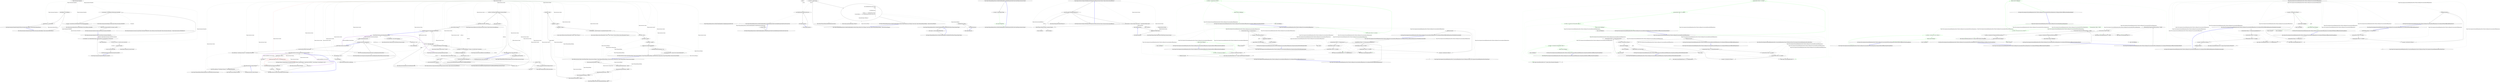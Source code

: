 digraph  {
n20 [label="Ninject.Interception.Dispatcher", span=""];
n0 [label="Entry Ninject.Interception.Dispatcher.Dispatcher(Ninject.Interception.IAdviceRegistry, Ninject.Injection.IInjectorFactory)", span="11-11", cluster="Ninject.Interception.Dispatcher.Dispatcher(Ninject.Interception.IAdviceRegistry, Ninject.Injection.IInjectorFactory)"];
n1 [label="AdviceRegistry = adviceRegistry", span="13-13", cluster="Ninject.Interception.Dispatcher.Dispatcher(Ninject.Interception.IAdviceRegistry, Ninject.Injection.IInjectorFactory)"];
n2 [label="InjectorFactory = injectorFactory", span="14-14", cluster="Ninject.Interception.Dispatcher.Dispatcher(Ninject.Interception.IAdviceRegistry, Ninject.Injection.IInjectorFactory)"];
n3 [label="Exit Ninject.Interception.Dispatcher.Dispatcher(Ninject.Interception.IAdviceRegistry, Ninject.Injection.IInjectorFactory)", span="11-11", cluster="Ninject.Interception.Dispatcher.Dispatcher(Ninject.Interception.IAdviceRegistry, Ninject.Injection.IInjectorFactory)"];
n4 [label="Entry Ninject.Interception.Dispatcher.CreateInvocation(Ninject.Interception.MethodCall)", span="17-17", cluster="Ninject.Interception.Dispatcher.CreateInvocation(Ninject.Interception.MethodCall)"];
n5 [label="var interceptors = AdviceRegistry.GetInterceptors(methodCall)", span="19-19", cluster="Ninject.Interception.Dispatcher.CreateInvocation(Ninject.Interception.MethodCall)"];
n6 [label="var injector = InjectorFactory.GetMethodInjector(methodCall.TargetMethod)", span="20-20", cluster="Ninject.Interception.Dispatcher.CreateInvocation(Ninject.Interception.MethodCall)"];
n7 [label="return new Invocation(methodCall, interceptors, injector);", span="22-22", cluster="Ninject.Interception.Dispatcher.CreateInvocation(Ninject.Interception.MethodCall)"];
n9 [label="Entry Ninject.Interception.IAdviceRegistry.GetInterceptors(Ninject.Interception.MethodCall)", span="11-11", cluster="Ninject.Interception.IAdviceRegistry.GetInterceptors(Ninject.Interception.MethodCall)"];
n10 [label="Entry Ninject.Injection.IInjectorFactory.GetMethodInjector(System.Reflection.MethodInfo)", span="11-11", cluster="Ninject.Injection.IInjectorFactory.GetMethodInjector(System.Reflection.MethodInfo)"];
n8 [label="Exit Ninject.Interception.Dispatcher.CreateInvocation(Ninject.Interception.MethodCall)", span="17-17", cluster="Ninject.Interception.Dispatcher.CreateInvocation(Ninject.Interception.MethodCall)"];
n11 [label="Entry Ninject.Interception.Invocation.Invocation(Ninject.Interception.MethodCall, System.Collections.Generic.IEnumerable<Ninject.Interception.IInterceptor>, Ninject.Injection.Injectors.IMethodInjector)", span="15-15", cluster="Ninject.Interception.Invocation.Invocation(Ninject.Interception.MethodCall, System.Collections.Generic.IEnumerable<Ninject.Interception.IInterceptor>, Ninject.Injection.Injectors.IMethodInjector)"];
n12 [label="Entry Ninject.Interception.Dispatcher.Intercept(InvocationInfo)", span="25-25", cluster="Ninject.Interception.Dispatcher.Intercept(InvocationInfo)"];
n13 [label="var methodCall = new MethodCall(info.Target, info.TargetMethod, info.CallingMethod, info.Arguments)", span="27-27", cluster="Ninject.Interception.Dispatcher.Intercept(InvocationInfo)"];
n14 [label="Invocation invocation = CreateInvocation(methodCall)", span="29-29", cluster="Ninject.Interception.Dispatcher.Intercept(InvocationInfo)"];
n18 [label="Entry MethodCall.cstr", span="", cluster="MethodCall.cstr"];
n15 [label="invocation.Proceed()", span="30-30", cluster="Ninject.Interception.Dispatcher.Intercept(InvocationInfo)"];
n16 [label="return invocation.ReturnValue;", span="32-32", cluster="Ninject.Interception.Dispatcher.Intercept(InvocationInfo)"];
n19 [label="Entry Ninject.Interception.Invocation.Proceed()", span="24-24", cluster="Ninject.Interception.Invocation.Proceed()"];
n17 [label="Exit Ninject.Interception.Dispatcher.Intercept(InvocationInfo)", span="25-25", cluster="Ninject.Interception.Dispatcher.Intercept(InvocationInfo)"];
m0_68 [label="Entry Ninject.Planning.IPlanner.GetPlan(System.Type)", span="30-30", cluster="Ninject.Planning.IPlanner.GetPlan(System.Type)", file="Context.cs"];
m0_30 [label="Entry Ninject.Activation.Context.Resolve()", span="135-135", cluster="Ninject.Activation.Context.Resolve()", file="Context.cs"];
m0_31 [label="this.IsCyclical(this.Request.ParentContext)", span="137-137", cluster="Ninject.Activation.Context.Resolve()", file="Context.cs"];
m0_32 [label="throw new ActivationException(ExceptionFormatter.CyclicalDependenciesDetected(this));", span="139-139", cluster="Ninject.Activation.Context.Resolve()", file="Context.cs"];
m0_33 [label="this.cachedScope = this.Request.GetScope() ?? this.Binding.GetScope(this)", span="144-144", cluster="Ninject.Activation.Context.Resolve()", file="Context.cs"];
m0_34 [label="this.cachedScope != null", span="146-146", cluster="Ninject.Activation.Context.Resolve()", file="Context.cs"];
m0_35 [label="this.cachedScope", span="148-148", cluster="Ninject.Activation.Context.Resolve()", file="Context.cs"];
m0_37 [label="return this.ResolveInternal(null);", span="155-155", cluster="Ninject.Activation.Context.Resolve()", file="Context.cs"];
m0_36 [label="return this.ResolveInternal(this.cachedScope);", span="150-150", cluster="Ninject.Activation.Context.Resolve()", file="Context.cs"];
m0_38 [label="Exit Ninject.Activation.Context.Resolve()", span="135-135", cluster="Ninject.Activation.Context.Resolve()", file="Context.cs"];
m0_29 [label="Entry Ninject.Planning.Bindings.IBindingConfiguration.GetProvider(Ninject.Activation.IContext)", span="75-75", cluster="Ninject.Planning.Bindings.IBindingConfiguration.GetProvider(Ninject.Activation.IContext)", file="Context.cs"];
m0_66 [label="Entry System.Collections.Generic.Stack<T>.Pop()", span="0-0", cluster="System.Collections.Generic.Stack<T>.Pop()", file="Context.cs"];
m0_70 [label="Entry object.GetType()", span="0-0", cluster="object.GetType()", file="Context.cs"];
m0_40 [label="Entry Ninject.ActivationException.ActivationException(string)", span="30-30", cluster="Ninject.ActivationException.ActivationException(string)", file="Context.cs"];
m0_21 [label="Entry Ninject.Activation.Context.GetScope()", span="117-117", cluster="Ninject.Activation.Context.GetScope()", file="Context.cs"];
m0_22 [label="return this.cachedScope ?? this.Request.GetScope() ?? this.Binding.GetScope(this);", span="119-119", cluster="Ninject.Activation.Context.GetScope()", file="Context.cs"];
m0_23 [label="Exit Ninject.Activation.Context.GetScope()", span="117-117", cluster="Ninject.Activation.Context.GetScope()", file="Context.cs"];
m0_41 [label="Entry Ninject.Infrastructure.Introspection.ExceptionFormatter.CyclicalDependenciesDetected(Ninject.Activation.IContext)", span="149-149", cluster="Ninject.Infrastructure.Introspection.ExceptionFormatter.CyclicalDependenciesDetected(Ninject.Activation.IContext)", file="Context.cs"];
m0_69 [label="Entry Ninject.Activation.Caching.ICache.Remember(Ninject.Activation.IContext, Ninject.Activation.InstanceReference)", span="27-27", cluster="Ninject.Activation.Caching.ICache.Remember(Ninject.Activation.IContext, Ninject.Activation.InstanceReference)", file="Context.cs"];
m0_18 [label="Entry Ninject.Infrastructure.Ensure.ArgumentNotNull(object, string)", span="22-22", cluster="Ninject.Infrastructure.Ensure.ArgumentNotNull(object, string)", file="Context.cs"];
m0_65 [label="Entry Ninject.Activation.IProvider.Create(Ninject.Activation.IContext)", span="27-27", cluster="Ninject.Activation.IProvider.Create(Ninject.Activation.IContext)", file="Context.cs"];
m0_42 [label="Entry Ninject.Activation.Context.ResolveInternal(object)", span="164-164", cluster="Ninject.Activation.Context.ResolveInternal(object)", file="Context.cs"];
m0_43 [label="var cachedInstance = this.Cache.TryGet(this)", span="166-166", cluster="Ninject.Activation.Context.ResolveInternal(object)", file="Context.cs"];
m0_55 [label="scope != null", span="194-194", cluster="Ninject.Activation.Context.ResolveInternal(object)", file="Context.cs"];
m0_44 [label="cachedInstance != null", span="168-168", cluster="Ninject.Activation.Context.ResolveInternal(object)", file="Context.cs"];
m0_45 [label="return cachedInstance;", span="170-170", cluster="Ninject.Activation.Context.ResolveInternal(object)", file="Context.cs"];
m0_46 [label="this.Request.ActiveBindings.Push(this.Binding)", span="173-173", cluster="Ninject.Activation.Context.ResolveInternal(object)", file="Context.cs"];
m0_47 [label="var reference = new InstanceReference { Instance = this.GetProvider().Create(this) }", span="175-175", cluster="Ninject.Activation.Context.ResolveInternal(object)", file="Context.cs"];
m0_48 [label="this.Request.ActiveBindings.Pop()", span="177-177", cluster="Ninject.Activation.Context.ResolveInternal(object)", file="Context.cs"];
m0_49 [label="reference.Instance == null", span="179-179", cluster="Ninject.Activation.Context.ResolveInternal(object)", file="Context.cs"];
m0_56 [label="this.Cache.Remember(this, reference)", span="196-196", cluster="Ninject.Activation.Context.ResolveInternal(object)", file="Context.cs"];
m0_58 [label="this.Plan = this.Planner.GetPlan(reference.Instance.GetType())", span="201-201", cluster="Ninject.Activation.Context.ResolveInternal(object)", file="Context.cs"];
m0_59 [label="this.Pipeline.Activate(this, reference)", span="204-204", cluster="Ninject.Activation.Context.ResolveInternal(object)", file="Context.cs"];
m0_60 [label="return reference.Instance;", span="206-206", cluster="Ninject.Activation.Context.ResolveInternal(object)", file="Context.cs"];
m0_50 [label="!this.Kernel.Settings.AllowNullInjection", span="181-181", cluster="Ninject.Activation.Context.ResolveInternal(object)", file="Context.cs"];
m0_51 [label="throw new ActivationException(ExceptionFormatter.ProviderReturnedNull(this));", span="183-183", cluster="Ninject.Activation.Context.ResolveInternal(object)", file="Context.cs"];
m0_52 [label="this.Plan == null", span="186-186", cluster="Ninject.Activation.Context.ResolveInternal(object)", file="Context.cs"];
m0_53 [label="this.Plan = this.Planner.GetPlan(this.Request.Service)", span="188-188", cluster="Ninject.Activation.Context.ResolveInternal(object)", file="Context.cs"];
m0_54 [label="return null;", span="191-191", cluster="Ninject.Activation.Context.ResolveInternal(object)", file="Context.cs"];
m0_57 [label="this.Plan == null", span="199-199", cluster="Ninject.Activation.Context.ResolveInternal(object)", file="Context.cs"];
m0_61 [label="Exit Ninject.Activation.Context.ResolveInternal(object)", span="164-164", cluster="Ninject.Activation.Context.ResolveInternal(object)", file="Context.cs"];
m0_24 [label="Entry Ninject.Activation.IRequest.GetScope()", span="89-89", cluster="Ninject.Activation.IRequest.GetScope()", file="Context.cs"];
m0_25 [label="Entry Ninject.Planning.Bindings.IBindingConfiguration.GetScope(Ninject.Activation.IContext)", span="82-82", cluster="Ninject.Planning.Bindings.IBindingConfiguration.GetScope(Ninject.Activation.IContext)", file="Context.cs"];
m0_81 [label="Entry Ninject.Activation.IContext.GetScope()", span="72-72", cluster="Ninject.Activation.IContext.GetScope()", file="Context.cs"];
m0_20 [label="Entry System.Collections.Generic.IEnumerable<TSource>.ToList<TSource>()", span="0-0", cluster="System.Collections.Generic.IEnumerable<TSource>.ToList<TSource>()", file="Context.cs"];
m0_67 [label="Entry Ninject.Infrastructure.Introspection.ExceptionFormatter.ProviderReturnedNull(Ninject.Activation.IContext)", span="313-313", cluster="Ninject.Infrastructure.Introspection.ExceptionFormatter.ProviderReturnedNull(Ninject.Activation.IContext)", file="Context.cs"];
m0_64 [label="Entry Ninject.Activation.InstanceReference.InstanceReference()", span="16-16", cluster="Ninject.Activation.InstanceReference.InstanceReference()", file="Context.cs"];
m0_26 [label="Entry Ninject.Activation.Context.GetProvider()", span="126-126", cluster="Ninject.Activation.Context.GetProvider()", file="Context.cs"];
m0_27 [label="return this.Binding.GetProvider(this);", span="128-128", cluster="Ninject.Activation.Context.GetProvider()", file="Context.cs"];
m0_28 [label="Exit Ninject.Activation.Context.GetProvider()", span="126-126", cluster="Ninject.Activation.Context.GetProvider()", file="Context.cs"];
m0_71 [label="Entry Ninject.Activation.IPipeline.Activate(Ninject.Activation.IContext, Ninject.Activation.InstanceReference)", span="29-29", cluster="Ninject.Activation.IPipeline.Activate(Ninject.Activation.IContext, Ninject.Activation.InstanceReference)", file="Context.cs"];
m0_39 [label="Entry Ninject.Activation.Context.IsCyclical(Ninject.Activation.IContext)", span="209-209", cluster="Ninject.Activation.Context.IsCyclical(Ninject.Activation.IContext)", file="Context.cs"];
m0_72 [label="targetContext == null", span="211-211", cluster="Ninject.Activation.Context.IsCyclical(Ninject.Activation.IContext)", file="Context.cs"];
m0_74 [label="targetContext.Request.Service == this.Request.Service", span="216-216", cluster="Ninject.Activation.Context.IsCyclical(Ninject.Activation.IContext)", color=red, community=0, file="Context.cs"];
m0_75 [label="(this.Request.Target is ParameterTarget && targetContext.Request.Target is ParameterTarget) || targetContext.GetScope() != this.GetScope() || this.GetScope() == null", span="218-218", cluster="Ninject.Activation.Context.IsCyclical(Ninject.Activation.IContext)", file="Context.cs"];
m0_77 [label="this.IsCyclical(targetContext.Request.ParentContext)", span="224-224", cluster="Ninject.Activation.Context.IsCyclical(Ninject.Activation.IContext)", file="Context.cs"];
m0_73 [label="return false;", span="213-213", cluster="Ninject.Activation.Context.IsCyclical(Ninject.Activation.IContext)", file="Context.cs"];
m0_76 [label="return true;", span="220-220", cluster="Ninject.Activation.Context.IsCyclical(Ninject.Activation.IContext)", file="Context.cs"];
m0_78 [label="return true;", span="226-226", cluster="Ninject.Activation.Context.IsCyclical(Ninject.Activation.IContext)", file="Context.cs"];
m0_79 [label="return false;", span="229-229", cluster="Ninject.Activation.Context.IsCyclical(Ninject.Activation.IContext)", file="Context.cs"];
m0_80 [label="Exit Ninject.Activation.Context.IsCyclical(Ninject.Activation.IContext)", span="209-209", cluster="Ninject.Activation.Context.IsCyclical(Ninject.Activation.IContext)", file="Context.cs"];
m0_62 [label="Entry Ninject.Activation.Caching.ICache.TryGet(Ninject.Activation.IContext)", span="34-34", cluster="Ninject.Activation.Caching.ICache.TryGet(Ninject.Activation.IContext)", file="Context.cs"];
m0_19 [label="Entry System.Collections.Generic.IEnumerable<TSource>.Union<TSource>(System.Collections.Generic.IEnumerable<TSource>)", span="0-0", cluster="System.Collections.Generic.IEnumerable<TSource>.Union<TSource>(System.Collections.Generic.IEnumerable<TSource>)", file="Context.cs"];
m0_63 [label="Entry System.Collections.Generic.Stack<T>.Push(T)", span="0-0", cluster="System.Collections.Generic.Stack<T>.Push(T)", file="Context.cs"];
m0_0 [label="Entry Ninject.Activation.Context.Context(Ninject.IKernel, Ninject.Activation.IRequest, Ninject.Planning.Bindings.IBinding, Ninject.Activation.Caching.ICache, Ninject.Planning.IPlanner, Ninject.Activation.IPipeline)", span="38-38", cluster="Ninject.Activation.Context.Context(Ninject.IKernel, Ninject.Activation.IRequest, Ninject.Planning.Bindings.IBinding, Ninject.Activation.Caching.ICache, Ninject.Planning.IPlanner, Ninject.Activation.IPipeline)", file="Context.cs"];
m0_1 [label="Ensure.ArgumentNotNull(kernel, ''kernel'')", span="40-40", cluster="Ninject.Activation.Context.Context(Ninject.IKernel, Ninject.Activation.IRequest, Ninject.Planning.Bindings.IBinding, Ninject.Activation.Caching.ICache, Ninject.Planning.IPlanner, Ninject.Activation.IPipeline)", file="Context.cs"];
m0_2 [label="Ensure.ArgumentNotNull(request, ''request'')", span="41-41", cluster="Ninject.Activation.Context.Context(Ninject.IKernel, Ninject.Activation.IRequest, Ninject.Planning.Bindings.IBinding, Ninject.Activation.Caching.ICache, Ninject.Planning.IPlanner, Ninject.Activation.IPipeline)", file="Context.cs"];
m0_3 [label="Ensure.ArgumentNotNull(binding, ''binding'')", span="42-42", cluster="Ninject.Activation.Context.Context(Ninject.IKernel, Ninject.Activation.IRequest, Ninject.Planning.Bindings.IBinding, Ninject.Activation.Caching.ICache, Ninject.Planning.IPlanner, Ninject.Activation.IPipeline)", file="Context.cs"];
m0_4 [label="Ensure.ArgumentNotNull(cache, ''cache'')", span="43-43", cluster="Ninject.Activation.Context.Context(Ninject.IKernel, Ninject.Activation.IRequest, Ninject.Planning.Bindings.IBinding, Ninject.Activation.Caching.ICache, Ninject.Planning.IPlanner, Ninject.Activation.IPipeline)", file="Context.cs"];
m0_5 [label="Ensure.ArgumentNotNull(planner, ''planner'')", span="44-44", cluster="Ninject.Activation.Context.Context(Ninject.IKernel, Ninject.Activation.IRequest, Ninject.Planning.Bindings.IBinding, Ninject.Activation.Caching.ICache, Ninject.Planning.IPlanner, Ninject.Activation.IPipeline)", file="Context.cs"];
m0_6 [label="Ensure.ArgumentNotNull(pipeline, ''pipeline'')", span="45-45", cluster="Ninject.Activation.Context.Context(Ninject.IKernel, Ninject.Activation.IRequest, Ninject.Planning.Bindings.IBinding, Ninject.Activation.Caching.ICache, Ninject.Planning.IPlanner, Ninject.Activation.IPipeline)", file="Context.cs"];
m0_7 [label="this.Kernel = kernel", span="47-47", cluster="Ninject.Activation.Context.Context(Ninject.IKernel, Ninject.Activation.IRequest, Ninject.Planning.Bindings.IBinding, Ninject.Activation.Caching.ICache, Ninject.Planning.IPlanner, Ninject.Activation.IPipeline)", file="Context.cs"];
m0_8 [label="this.Request = request", span="48-48", cluster="Ninject.Activation.Context.Context(Ninject.IKernel, Ninject.Activation.IRequest, Ninject.Planning.Bindings.IBinding, Ninject.Activation.Caching.ICache, Ninject.Planning.IPlanner, Ninject.Activation.IPipeline)", file="Context.cs"];
m0_9 [label="this.Binding = binding", span="49-49", cluster="Ninject.Activation.Context.Context(Ninject.IKernel, Ninject.Activation.IRequest, Ninject.Planning.Bindings.IBinding, Ninject.Activation.Caching.ICache, Ninject.Planning.IPlanner, Ninject.Activation.IPipeline)", file="Context.cs"];
m0_10 [label="this.Parameters = request.Parameters.Union(binding.Parameters).ToList()", span="50-50", cluster="Ninject.Activation.Context.Context(Ninject.IKernel, Ninject.Activation.IRequest, Ninject.Planning.Bindings.IBinding, Ninject.Activation.Caching.ICache, Ninject.Planning.IPlanner, Ninject.Activation.IPipeline)", file="Context.cs"];
m0_11 [label="this.Cache = cache", span="52-52", cluster="Ninject.Activation.Context.Context(Ninject.IKernel, Ninject.Activation.IRequest, Ninject.Planning.Bindings.IBinding, Ninject.Activation.Caching.ICache, Ninject.Planning.IPlanner, Ninject.Activation.IPipeline)", file="Context.cs"];
m0_12 [label="this.Planner = planner", span="53-53", cluster="Ninject.Activation.Context.Context(Ninject.IKernel, Ninject.Activation.IRequest, Ninject.Planning.Bindings.IBinding, Ninject.Activation.Caching.ICache, Ninject.Planning.IPlanner, Ninject.Activation.IPipeline)", file="Context.cs"];
m0_13 [label="this.Pipeline = pipeline", span="54-54", cluster="Ninject.Activation.Context.Context(Ninject.IKernel, Ninject.Activation.IRequest, Ninject.Planning.Bindings.IBinding, Ninject.Activation.Caching.ICache, Ninject.Planning.IPlanner, Ninject.Activation.IPipeline)", file="Context.cs"];
m0_14 [label="binding.Service.IsGenericTypeDefinition", span="56-56", cluster="Ninject.Activation.Context.Context(Ninject.IKernel, Ninject.Activation.IRequest, Ninject.Planning.Bindings.IBinding, Ninject.Activation.Caching.ICache, Ninject.Planning.IPlanner, Ninject.Activation.IPipeline)", file="Context.cs"];
m0_16 [label="this.GenericArguments = request.Service.GenericTypeArguments", span="59-59", cluster="Ninject.Activation.Context.Context(Ninject.IKernel, Ninject.Activation.IRequest, Ninject.Planning.Bindings.IBinding, Ninject.Activation.Caching.ICache, Ninject.Planning.IPlanner, Ninject.Activation.IPipeline)", file="Context.cs"];
m0_15 [label="this.HasInferredGenericArguments = true", span="58-58", cluster="Ninject.Activation.Context.Context(Ninject.IKernel, Ninject.Activation.IRequest, Ninject.Planning.Bindings.IBinding, Ninject.Activation.Caching.ICache, Ninject.Planning.IPlanner, Ninject.Activation.IPipeline)", file="Context.cs"];
m0_17 [label="Exit Ninject.Activation.Context.Context(Ninject.IKernel, Ninject.Activation.IRequest, Ninject.Planning.Bindings.IBinding, Ninject.Activation.Caching.ICache, Ninject.Planning.IPlanner, Ninject.Activation.IPipeline)", span="38-38", cluster="Ninject.Activation.Context.Context(Ninject.IKernel, Ninject.Activation.IRequest, Ninject.Planning.Bindings.IBinding, Ninject.Activation.Caching.ICache, Ninject.Planning.IPlanner, Ninject.Activation.IPipeline)", file="Context.cs"];
m0_82 [label="Ninject.Activation.Context", span="", file="Context.cs"];
m1_13 [label="Entry Ninject.Planning.Bindings.Resolvers.DefaultValueBindingResolver.DefaultParameterValueProvider.DefaultParameterValueProvider(System.Type)", span="51-51", cluster="Ninject.Planning.Bindings.Resolvers.DefaultValueBindingResolver.DefaultParameterValueProvider.DefaultParameterValueProvider(System.Type)", file="DefaultValueBindingResolver.cs"];
m1_16 [label="this.Type = type", span="53-53", cluster="Ninject.Planning.Bindings.Resolvers.DefaultValueBindingResolver.DefaultParameterValueProvider.DefaultParameterValueProvider(System.Type)", file="DefaultValueBindingResolver.cs"];
m1_17 [label="Exit Ninject.Planning.Bindings.Resolvers.DefaultValueBindingResolver.DefaultParameterValueProvider.DefaultParameterValueProvider(System.Type)", span="51-51", cluster="Ninject.Planning.Bindings.Resolvers.DefaultValueBindingResolver.DefaultParameterValueProvider.DefaultParameterValueProvider(System.Type)", file="DefaultValueBindingResolver.cs"];
m1_4 [label="Entry Ninject.Planning.Bindings.Resolvers.DefaultValueBindingResolver.HasDefaultValue(Ninject.Planning.Targets.ITarget)", span="44-44", cluster="Ninject.Planning.Bindings.Resolvers.DefaultValueBindingResolver.HasDefaultValue(Ninject.Planning.Targets.ITarget)", file="DefaultValueBindingResolver.cs"];
m1_14 [label="return target != null && target.HasDefaultValue;", span="46-46", cluster="Ninject.Planning.Bindings.Resolvers.DefaultValueBindingResolver.HasDefaultValue(Ninject.Planning.Targets.ITarget)", file="DefaultValueBindingResolver.cs"];
m1_15 [label="Exit Ninject.Planning.Bindings.Resolvers.DefaultValueBindingResolver.HasDefaultValue(Ninject.Planning.Targets.ITarget)", span="44-44", cluster="Ninject.Planning.Bindings.Resolvers.DefaultValueBindingResolver.HasDefaultValue(Ninject.Planning.Targets.ITarget)", file="DefaultValueBindingResolver.cs"];
m1_5 [label="Entry Ninject.Planning.Bindings.Binding.Binding(System.Type)", span="26-26", cluster="Ninject.Planning.Bindings.Binding.Binding(System.Type)", file="DefaultValueBindingResolver.cs"];
m1_0 [label="Entry Ninject.Planning.Bindings.Resolvers.DefaultValueBindingResolver.Resolve(Ninject.Infrastructure.Multimap<System.Type, Ninject.Planning.Bindings.IBinding>, Ninject.Activation.IRequest)", span="29-29", cluster="Ninject.Planning.Bindings.Resolvers.DefaultValueBindingResolver.Resolve(Ninject.Infrastructure.Multimap<System.Type, Ninject.Planning.Bindings.IBinding>, Ninject.Activation.IRequest)", file="DefaultValueBindingResolver.cs"];
m1_1 [label="var service = request.Service", span="31-31", cluster="Ninject.Planning.Bindings.Resolvers.DefaultValueBindingResolver.Resolve(Ninject.Infrastructure.Multimap<System.Type, Ninject.Planning.Bindings.IBinding>, Ninject.Activation.IRequest)", file="DefaultValueBindingResolver.cs"];
m1_2 [label="return HasDefaultValue(request.Target)\r\n                       ? new[]\r\n                             {\r\n                                 new Binding(service)\r\n                                     {\r\n                                         Condition = r => HasDefaultValue(r.Target),\r\n                                         ProviderCallback = _ => new DefaultParameterValueProvider(service),\r\n                                     },\r\n                             }\r\n                       : Enumerable.Empty<IBinding>();", span="32-41", cluster="Ninject.Planning.Bindings.Resolvers.DefaultValueBindingResolver.Resolve(Ninject.Infrastructure.Multimap<System.Type, Ninject.Planning.Bindings.IBinding>, Ninject.Activation.IRequest)", file="DefaultValueBindingResolver.cs"];
m1_3 [label="Exit Ninject.Planning.Bindings.Resolvers.DefaultValueBindingResolver.Resolve(Ninject.Infrastructure.Multimap<System.Type, Ninject.Planning.Bindings.IBinding>, Ninject.Activation.IRequest)", span="29-29", cluster="Ninject.Planning.Bindings.Resolvers.DefaultValueBindingResolver.Resolve(Ninject.Infrastructure.Multimap<System.Type, Ninject.Planning.Bindings.IBinding>, Ninject.Activation.IRequest)", file="DefaultValueBindingResolver.cs"];
m1_10 [label="Entry lambda expression", span="38-38", cluster="lambda expression", file="DefaultValueBindingResolver.cs"];
m1_11 [label="new DefaultParameterValueProvider(service)", span="38-38", cluster="lambda expression", file="DefaultValueBindingResolver.cs"];
m1_8 [label="HasDefaultValue(r.Target)", span="37-37", cluster="lambda expression", file="DefaultValueBindingResolver.cs"];
m1_7 [label="Entry lambda expression", span="37-37", cluster="lambda expression", file="DefaultValueBindingResolver.cs"];
m1_9 [label="Exit lambda expression", span="37-37", cluster="lambda expression", file="DefaultValueBindingResolver.cs"];
m1_12 [label="Exit lambda expression", span="38-38", cluster="lambda expression", file="DefaultValueBindingResolver.cs"];
m1_6 [label="Entry System.Linq.Enumerable.Empty<TResult>()", span="0-0", cluster="System.Linq.Enumerable.Empty<TResult>()", file="DefaultValueBindingResolver.cs"];
m1_18 [label="Entry Ninject.Planning.Bindings.Resolvers.DefaultValueBindingResolver.DefaultParameterValueProvider.Create(Ninject.Activation.IContext)", span="58-58", cluster="Ninject.Planning.Bindings.Resolvers.DefaultValueBindingResolver.DefaultParameterValueProvider.Create(Ninject.Activation.IContext)", file="DefaultValueBindingResolver.cs"];
m1_19 [label="var target = context.Request.Target", span="60-60", cluster="Ninject.Planning.Bindings.Resolvers.DefaultValueBindingResolver.DefaultParameterValueProvider.Create(Ninject.Activation.IContext)", file="DefaultValueBindingResolver.cs"];
m1_20 [label="return target?.DefaultValue;", span="61-61", cluster="Ninject.Planning.Bindings.Resolvers.DefaultValueBindingResolver.DefaultParameterValueProvider.Create(Ninject.Activation.IContext)", color=green, community=0, file="DefaultValueBindingResolver.cs"];
m1_21 [label="Exit Ninject.Planning.Bindings.Resolvers.DefaultValueBindingResolver.DefaultParameterValueProvider.Create(Ninject.Activation.IContext)", span="58-58", cluster="Ninject.Planning.Bindings.Resolvers.DefaultValueBindingResolver.DefaultParameterValueProvider.Create(Ninject.Activation.IContext)", file="DefaultValueBindingResolver.cs"];
m1_22 [label=service, span="", file="DefaultValueBindingResolver.cs"];
m1_23 [label="Ninject.Planning.Bindings.Resolvers.DefaultValueBindingResolver.DefaultParameterValueProvider", span="", file="DefaultValueBindingResolver.cs"];
m2_0 [label="Entry Ninject.Activation.Strategies.MethodInjectionStrategy.Activate(Ninject.Activation.IContext, Ninject.Activation.InstanceReference)", span="30-30", cluster="Ninject.Activation.Strategies.MethodInjectionStrategy.Activate(Ninject.Activation.IContext, Ninject.Activation.InstanceReference)", file="KernelBase.cs"];
m2_1 [label="context.Plan.GetAll<MethodInjectionDirective>()", span="32-32", cluster="Ninject.Activation.Strategies.MethodInjectionStrategy.Activate(Ninject.Activation.IContext, Ninject.Activation.InstanceReference)", file="KernelBase.cs"];
m2_2 [label="var arguments = directive.Targets.Select(target => target.ResolveWithin(context))", span="34-34", cluster="Ninject.Activation.Strategies.MethodInjectionStrategy.Activate(Ninject.Activation.IContext, Ninject.Activation.InstanceReference)", file="KernelBase.cs"];
m2_3 [label="directive.Injector(reference.Instance, arguments.ToArray())", span="35-35", cluster="Ninject.Activation.Strategies.MethodInjectionStrategy.Activate(Ninject.Activation.IContext, Ninject.Activation.InstanceReference)", file="KernelBase.cs"];
m2_4 [label="Exit Ninject.Activation.Strategies.MethodInjectionStrategy.Activate(Ninject.Activation.IContext, Ninject.Activation.InstanceReference)", span="30-30", cluster="Ninject.Activation.Strategies.MethodInjectionStrategy.Activate(Ninject.Activation.IContext, Ninject.Activation.InstanceReference)", file="KernelBase.cs"];
m2_12 [label="Entry Ninject.Planning.Targets.ITarget.ResolveWithin(Ninject.Activation.IContext)", span="64-64", cluster="Ninject.Planning.Targets.ITarget.ResolveWithin(Ninject.Activation.IContext)", file="KernelBase.cs"];
m2_5 [label="Entry Ninject.Planning.IPlan.GetAll<TDirective>()", span="58-58", cluster="Ninject.Planning.IPlan.GetAll<TDirective>()", file="KernelBase.cs"];
m2_8 [label="Entry Unk.Injector", span="", cluster="Unk.Injector", file="KernelBase.cs"];
m2_9 [label="Entry lambda expression", span="34-34", cluster="lambda expression", file="KernelBase.cs"];
m2_10 [label="target.ResolveWithin(context)", span="34-34", cluster="lambda expression", file="KernelBase.cs"];
m2_11 [label="Exit lambda expression", span="34-34", cluster="lambda expression", file="KernelBase.cs"];
m2_7 [label="Entry Unk.ToArray", span="", cluster="Unk.ToArray", file="KernelBase.cs"];
m2_6 [label="Entry Unk.Select", span="", cluster="Unk.Select", file="KernelBase.cs"];
m2_13 [label="Ninject.Activation.IContext", span="", file="KernelBase.cs"];
m4_8 [label="Entry Ninject.Syntax.IBindingToSyntax<T1>.To<TImplementation>()", span="31-31", cluster="Ninject.Syntax.IBindingToSyntax<T1>.To<TImplementation>()", file="WhenServiceRequestsUnconstrainedArrayOfDependencies.cs"];
m4_0 [label="Entry Ninject.Tests.Integration.EnumerableDependenciesTests.WhenServiceRequestsUnconstrainedArrayOfDependencies.ServiceIsInjectedWithArrayOfAllAvailableDependencies()", span="9-9", cluster="Ninject.Tests.Integration.EnumerableDependenciesTests.WhenServiceRequestsUnconstrainedArrayOfDependencies.ServiceIsInjectedWithArrayOfAllAvailableDependencies()", file="WhenServiceRequestsUnconstrainedArrayOfDependencies.cs"];
m4_1 [label="this.Kernel.Bind<IParent>().To<RequestsArray>()", span="11-11", cluster="Ninject.Tests.Integration.EnumerableDependenciesTests.WhenServiceRequestsUnconstrainedArrayOfDependencies.ServiceIsInjectedWithArrayOfAllAvailableDependencies()", file="WhenServiceRequestsUnconstrainedArrayOfDependencies.cs"];
m4_2 [label="this.Kernel.Bind<IChild>().To<ChildA>()", span="12-12", cluster="Ninject.Tests.Integration.EnumerableDependenciesTests.WhenServiceRequestsUnconstrainedArrayOfDependencies.ServiceIsInjectedWithArrayOfAllAvailableDependencies()", file="WhenServiceRequestsUnconstrainedArrayOfDependencies.cs"];
m4_3 [label="this.Kernel.Bind<IChild>().To<ChildB>()", span="13-13", cluster="Ninject.Tests.Integration.EnumerableDependenciesTests.WhenServiceRequestsUnconstrainedArrayOfDependencies.ServiceIsInjectedWithArrayOfAllAvailableDependencies()", file="WhenServiceRequestsUnconstrainedArrayOfDependencies.cs"];
m4_4 [label="var parent = this.Kernel.Get<IParent>()", span="15-15", cluster="Ninject.Tests.Integration.EnumerableDependenciesTests.WhenServiceRequestsUnconstrainedArrayOfDependencies.ServiceIsInjectedWithArrayOfAllAvailableDependencies()", file="WhenServiceRequestsUnconstrainedArrayOfDependencies.cs"];
m4_5 [label="VerifyInjection(parent)", span="17-17", cluster="Ninject.Tests.Integration.EnumerableDependenciesTests.WhenServiceRequestsUnconstrainedArrayOfDependencies.ServiceIsInjectedWithArrayOfAllAvailableDependencies()", file="WhenServiceRequestsUnconstrainedArrayOfDependencies.cs"];
m4_6 [label="Exit Ninject.Tests.Integration.EnumerableDependenciesTests.WhenServiceRequestsUnconstrainedArrayOfDependencies.ServiceIsInjectedWithArrayOfAllAvailableDependencies()", span="9-9", cluster="Ninject.Tests.Integration.EnumerableDependenciesTests.WhenServiceRequestsUnconstrainedArrayOfDependencies.ServiceIsInjectedWithArrayOfAllAvailableDependencies()", file="WhenServiceRequestsUnconstrainedArrayOfDependencies.cs"];
m4_26 [label="Entry Unk.Be", span="", cluster="Unk.Be", file="WhenServiceRequestsUnconstrainedArrayOfDependencies.cs"];
m4_7 [label="Entry Ninject.Syntax.BindingRoot.Bind<T>()", span="34-34", cluster="Ninject.Syntax.BindingRoot.Bind<T>()", file="WhenServiceRequestsUnconstrainedArrayOfDependencies.cs"];
m4_10 [label="Entry Ninject.Tests.Integration.EnumerableDependenciesTests.UnconstrainedDependenciesContext.VerifyInjection(Ninject.Tests.Integration.EnumerableDependenciesTests.Fakes.IParent)", span="7-7", cluster="Ninject.Tests.Integration.EnumerableDependenciesTests.UnconstrainedDependenciesContext.VerifyInjection(Ninject.Tests.Integration.EnumerableDependenciesTests.Fakes.IParent)", file="WhenServiceRequestsUnconstrainedArrayOfDependencies.cs"];
m4_24 [label="Entry Unk.Should", span="", cluster="Unk.Should", file="WhenServiceRequestsUnconstrainedArrayOfDependencies.cs"];
m4_18 [label="Entry Ninject.Tests.Integration.EnumerableDependenciesTests.WhenServiceRequestsUnconstrainedArrayOfDependencies.EmptyArrayIsInjectedWhenNoBindingIsAvailable()", span="33-33", cluster="Ninject.Tests.Integration.EnumerableDependenciesTests.WhenServiceRequestsUnconstrainedArrayOfDependencies.EmptyArrayIsInjectedWhenNoBindingIsAvailable()", file="WhenServiceRequestsUnconstrainedArrayOfDependencies.cs"];
m4_19 [label="this.Kernel.Bind<IParent>().To<RequestsArray>()", span="35-35", cluster="Ninject.Tests.Integration.EnumerableDependenciesTests.WhenServiceRequestsUnconstrainedArrayOfDependencies.EmptyArrayIsInjectedWhenNoBindingIsAvailable()", file="WhenServiceRequestsUnconstrainedArrayOfDependencies.cs"];
m4_20 [label="var parent = this.Kernel.Get<IParent>()", span="37-37", cluster="Ninject.Tests.Integration.EnumerableDependenciesTests.WhenServiceRequestsUnconstrainedArrayOfDependencies.EmptyArrayIsInjectedWhenNoBindingIsAvailable()", file="WhenServiceRequestsUnconstrainedArrayOfDependencies.cs"];
m4_21 [label="parent.Should().NotBeNull()", span="39-39", cluster="Ninject.Tests.Integration.EnumerableDependenciesTests.WhenServiceRequestsUnconstrainedArrayOfDependencies.EmptyArrayIsInjectedWhenNoBindingIsAvailable()", file="WhenServiceRequestsUnconstrainedArrayOfDependencies.cs"];
m4_22 [label="parent.Children.Count.Should().Be(0)", span="40-40", cluster="Ninject.Tests.Integration.EnumerableDependenciesTests.WhenServiceRequestsUnconstrainedArrayOfDependencies.EmptyArrayIsInjectedWhenNoBindingIsAvailable()", file="WhenServiceRequestsUnconstrainedArrayOfDependencies.cs"];
m4_23 [label="Exit Ninject.Tests.Integration.EnumerableDependenciesTests.WhenServiceRequestsUnconstrainedArrayOfDependencies.EmptyArrayIsInjectedWhenNoBindingIsAvailable()", span="33-33", cluster="Ninject.Tests.Integration.EnumerableDependenciesTests.WhenServiceRequestsUnconstrainedArrayOfDependencies.EmptyArrayIsInjectedWhenNoBindingIsAvailable()", file="WhenServiceRequestsUnconstrainedArrayOfDependencies.cs"];
m4_9 [label="Entry Ninject.Syntax.IResolutionRoot.Get<T>(params Ninject.Parameters.IParameter[])", span="31-31", cluster="Ninject.Syntax.IResolutionRoot.Get<T>(params Ninject.Parameters.IParameter[])", file="WhenServiceRequestsUnconstrainedArrayOfDependencies.cs"];
m4_25 [label="Entry Unk.NotBeNull", span="", cluster="Unk.NotBeNull", file="WhenServiceRequestsUnconstrainedArrayOfDependencies.cs"];
m4_33 [label="Entry Ninject.Tests.Integration.EnumerableDependenciesTests.WhenServiceRequestsUnconstrainedArrayOfDependencies.EmptyArrayIsResolvedIfElementTypeIsMissingBinding()", span="56-56", cluster="Ninject.Tests.Integration.EnumerableDependenciesTests.WhenServiceRequestsUnconstrainedArrayOfDependencies.EmptyArrayIsResolvedIfElementTypeIsMissingBinding()", file="WhenServiceRequestsUnconstrainedArrayOfDependencies.cs"];
m4_34 [label="var children = this.Kernel.Get<IChild[]>()", span="58-58", cluster="Ninject.Tests.Integration.EnumerableDependenciesTests.WhenServiceRequestsUnconstrainedArrayOfDependencies.EmptyArrayIsResolvedIfElementTypeIsMissingBinding()", color=green, community=0, file="WhenServiceRequestsUnconstrainedArrayOfDependencies.cs"];
m4_35 [label="children.Should().BeEmpty()", span="60-60", cluster="Ninject.Tests.Integration.EnumerableDependenciesTests.WhenServiceRequestsUnconstrainedArrayOfDependencies.EmptyArrayIsResolvedIfElementTypeIsMissingBinding()", color=green, community=0, file="WhenServiceRequestsUnconstrainedArrayOfDependencies.cs"];
m4_36 [label="Exit Ninject.Tests.Integration.EnumerableDependenciesTests.WhenServiceRequestsUnconstrainedArrayOfDependencies.EmptyArrayIsResolvedIfElementTypeIsMissingBinding()", span="56-56", cluster="Ninject.Tests.Integration.EnumerableDependenciesTests.WhenServiceRequestsUnconstrainedArrayOfDependencies.EmptyArrayIsResolvedIfElementTypeIsMissingBinding()", file="WhenServiceRequestsUnconstrainedArrayOfDependencies.cs"];
m4_27 [label="Ninject.Tests.Integration.EnumerableDependenciesTests.WhenServiceRequestsUnconstrainedArrayOfDependencies", span="", cluster="Ninject.Tests.Integration.EnumerableDependenciesTests.WhenServiceRequestsUnconstrainedArrayOfDependencies.ArrayIsResolvedIfElementTypeIsExplicitlyBinded()", file="WhenServiceRequestsUnconstrainedArrayOfDependencies.cs"];
m4_28 [label="this.Kernel.Bind<IChild>().To<ChildA>()", span="48-48", cluster="Ninject.Tests.Integration.EnumerableDependenciesTests.WhenServiceRequestsUnconstrainedArrayOfDependencies.ArrayIsResolvedIfElementTypeIsExplicitlyBinded()", color=green, community=0, file="WhenServiceRequestsUnconstrainedArrayOfDependencies.cs"];
m4_29 [label="var children = this.Kernel.Get<IChild[]>()", span="50-50", cluster="Ninject.Tests.Integration.EnumerableDependenciesTests.WhenServiceRequestsUnconstrainedArrayOfDependencies.ArrayIsResolvedIfElementTypeIsExplicitlyBinded()", color=green, community=0, file="WhenServiceRequestsUnconstrainedArrayOfDependencies.cs"];
m4_30 [label="children.Should().NotBeEmpty()", span="52-52", cluster="Ninject.Tests.Integration.EnumerableDependenciesTests.WhenServiceRequestsUnconstrainedArrayOfDependencies.ArrayIsResolvedIfElementTypeIsExplicitlyBinded()", color=green, community=0, file="WhenServiceRequestsUnconstrainedArrayOfDependencies.cs"];
m4_31 [label="Exit Ninject.Tests.Integration.EnumerableDependenciesTests.WhenServiceRequestsUnconstrainedArrayOfDependencies.ArrayIsResolvedIfElementTypeIsExplicitlyBinded()", span="46-46", cluster="Ninject.Tests.Integration.EnumerableDependenciesTests.WhenServiceRequestsUnconstrainedArrayOfDependencies.ArrayIsResolvedIfElementTypeIsExplicitlyBinded()", file="WhenServiceRequestsUnconstrainedArrayOfDependencies.cs"];
m4_32 [label="Entry Unk.NotBeEmpty", span="", cluster="Unk.NotBeEmpty", file="WhenServiceRequestsUnconstrainedArrayOfDependencies.cs"];
m4_37 [label="Entry Unk.BeEmpty", span="", cluster="Unk.BeEmpty", file="WhenServiceRequestsUnconstrainedArrayOfDependencies.cs"];
m4_11 [label="Entry Ninject.Tests.Integration.EnumerableDependenciesTests.WhenServiceRequestsUnconstrainedArrayOfDependencies.ServiceIsInjectedWithArrayOfAllAvailableDependenciesWhenDefaultCtorIsAvailable()", span="21-21", cluster="Ninject.Tests.Integration.EnumerableDependenciesTests.WhenServiceRequestsUnconstrainedArrayOfDependencies.ServiceIsInjectedWithArrayOfAllAvailableDependenciesWhenDefaultCtorIsAvailable()", file="WhenServiceRequestsUnconstrainedArrayOfDependencies.cs"];
m4_12 [label="this.Kernel.Bind<IParent>().To<RequestsArrayWithDefaultCtor>()", span="23-23", cluster="Ninject.Tests.Integration.EnumerableDependenciesTests.WhenServiceRequestsUnconstrainedArrayOfDependencies.ServiceIsInjectedWithArrayOfAllAvailableDependenciesWhenDefaultCtorIsAvailable()", file="WhenServiceRequestsUnconstrainedArrayOfDependencies.cs"];
m4_13 [label="this.Kernel.Bind<IChild>().To<ChildA>()", span="24-24", cluster="Ninject.Tests.Integration.EnumerableDependenciesTests.WhenServiceRequestsUnconstrainedArrayOfDependencies.ServiceIsInjectedWithArrayOfAllAvailableDependenciesWhenDefaultCtorIsAvailable()", file="WhenServiceRequestsUnconstrainedArrayOfDependencies.cs"];
m4_14 [label="this.Kernel.Bind<IChild>().To<ChildB>()", span="25-25", cluster="Ninject.Tests.Integration.EnumerableDependenciesTests.WhenServiceRequestsUnconstrainedArrayOfDependencies.ServiceIsInjectedWithArrayOfAllAvailableDependenciesWhenDefaultCtorIsAvailable()", file="WhenServiceRequestsUnconstrainedArrayOfDependencies.cs"];
m4_15 [label="var parent = this.Kernel.Get<IParent>()", span="27-27", cluster="Ninject.Tests.Integration.EnumerableDependenciesTests.WhenServiceRequestsUnconstrainedArrayOfDependencies.ServiceIsInjectedWithArrayOfAllAvailableDependenciesWhenDefaultCtorIsAvailable()", file="WhenServiceRequestsUnconstrainedArrayOfDependencies.cs"];
m4_16 [label="VerifyInjection(parent)", span="29-29", cluster="Ninject.Tests.Integration.EnumerableDependenciesTests.WhenServiceRequestsUnconstrainedArrayOfDependencies.ServiceIsInjectedWithArrayOfAllAvailableDependenciesWhenDefaultCtorIsAvailable()", file="WhenServiceRequestsUnconstrainedArrayOfDependencies.cs"];
m4_17 [label="Exit Ninject.Tests.Integration.EnumerableDependenciesTests.WhenServiceRequestsUnconstrainedArrayOfDependencies.ServiceIsInjectedWithArrayOfAllAvailableDependenciesWhenDefaultCtorIsAvailable()", span="21-21", cluster="Ninject.Tests.Integration.EnumerableDependenciesTests.WhenServiceRequestsUnconstrainedArrayOfDependencies.ServiceIsInjectedWithArrayOfAllAvailableDependenciesWhenDefaultCtorIsAvailable()", file="WhenServiceRequestsUnconstrainedArrayOfDependencies.cs"];
m5_8 [label="Entry Ninject.Syntax.IBindingToSyntax<T1>.To<TImplementation>()", span="31-31", cluster="Ninject.Syntax.IBindingToSyntax<T1>.To<TImplementation>()", file="WhenServiceRequestsUnconstrainedEnumerableOfDependencies.cs"];
m5_27 [label="Entry Ninject.Tests.Integration.EnumerableDependenciesTests.WhenServiceRequestsUnconstrainedEnumerableOfDependencies.EmptyEnumerableIsResolvedIfElementTypeIsMissingBinding()", span="44-44", cluster="Ninject.Tests.Integration.EnumerableDependenciesTests.WhenServiceRequestsUnconstrainedEnumerableOfDependencies.EmptyEnumerableIsResolvedIfElementTypeIsMissingBinding()", file="WhenServiceRequestsUnconstrainedEnumerableOfDependencies.cs"];
m5_28 [label="var children = this.Kernel.Get<IEnumerable<IChild>>()", span="46-46", cluster="Ninject.Tests.Integration.EnumerableDependenciesTests.WhenServiceRequestsUnconstrainedEnumerableOfDependencies.EmptyEnumerableIsResolvedIfElementTypeIsMissingBinding()", color=green, community=0, file="WhenServiceRequestsUnconstrainedEnumerableOfDependencies.cs"];
m5_29 [label="children.Should().BeEmpty()", span="48-48", cluster="Ninject.Tests.Integration.EnumerableDependenciesTests.WhenServiceRequestsUnconstrainedEnumerableOfDependencies.EmptyEnumerableIsResolvedIfElementTypeIsMissingBinding()", color=green, community=0, file="WhenServiceRequestsUnconstrainedEnumerableOfDependencies.cs"];
m5_30 [label="Exit Ninject.Tests.Integration.EnumerableDependenciesTests.WhenServiceRequestsUnconstrainedEnumerableOfDependencies.EmptyEnumerableIsResolvedIfElementTypeIsMissingBinding()", span="44-44", cluster="Ninject.Tests.Integration.EnumerableDependenciesTests.WhenServiceRequestsUnconstrainedEnumerableOfDependencies.EmptyEnumerableIsResolvedIfElementTypeIsMissingBinding()", file="WhenServiceRequestsUnconstrainedEnumerableOfDependencies.cs"];
m5_19 [label="Entry Unk.Be", span="", cluster="Unk.Be", file="WhenServiceRequestsUnconstrainedEnumerableOfDependencies.cs"];
m5_7 [label="Entry Ninject.Syntax.BindingRoot.Bind<T>()", span="34-34", cluster="Ninject.Syntax.BindingRoot.Bind<T>()", file="WhenServiceRequestsUnconstrainedEnumerableOfDependencies.cs"];
m5_10 [label="Entry Ninject.Tests.Integration.EnumerableDependenciesTests.UnconstrainedDependenciesContext.VerifyInjection(Ninject.Tests.Integration.EnumerableDependenciesTests.Fakes.IParent)", span="7-7", cluster="Ninject.Tests.Integration.EnumerableDependenciesTests.UnconstrainedDependenciesContext.VerifyInjection(Ninject.Tests.Integration.EnumerableDependenciesTests.Fakes.IParent)", file="WhenServiceRequestsUnconstrainedEnumerableOfDependencies.cs"];
m5_9 [label="Entry Ninject.Syntax.IResolutionRoot.Get<T>(params Ninject.Parameters.IParameter[])", span="31-31", cluster="Ninject.Syntax.IResolutionRoot.Get<T>(params Ninject.Parameters.IParameter[])", file="WhenServiceRequestsUnconstrainedEnumerableOfDependencies.cs"];
m5_18 [label="Entry Unk.NotBeNull", span="", cluster="Unk.NotBeNull", file="WhenServiceRequestsUnconstrainedEnumerableOfDependencies.cs"];
m5_31 [label="Entry Unk.BeEmpty", span="", cluster="Unk.BeEmpty", file="WhenServiceRequestsUnconstrainedEnumerableOfDependencies.cs"];
m5_26 [label="Entry Unk.NotBeEmpty", span="", cluster="Unk.NotBeEmpty", file="WhenServiceRequestsUnconstrainedEnumerableOfDependencies.cs"];
m5_20 [label="Ninject.Tests.Integration.EnumerableDependenciesTests.WhenServiceRequestsUnconstrainedEnumerableOfDependencies", span="", cluster="Ninject.Tests.Integration.EnumerableDependenciesTests.WhenServiceRequestsUnconstrainedEnumerableOfDependencies.EnumerableIsResolvedIfElementTypeIsIsExplicitlyBinded()", file="WhenServiceRequestsUnconstrainedEnumerableOfDependencies.cs"];
m5_21 [label="this.Kernel.Bind<IChild>().To<ChildA>()", span="35-35", cluster="Ninject.Tests.Integration.EnumerableDependenciesTests.WhenServiceRequestsUnconstrainedEnumerableOfDependencies.EnumerableIsResolvedIfElementTypeIsIsExplicitlyBinded()", color=green, community=0, file="WhenServiceRequestsUnconstrainedEnumerableOfDependencies.cs"];
m5_22 [label="this.Kernel.Bind<IChild>().To<ChildB>()", span="36-36", cluster="Ninject.Tests.Integration.EnumerableDependenciesTests.WhenServiceRequestsUnconstrainedEnumerableOfDependencies.EnumerableIsResolvedIfElementTypeIsIsExplicitlyBinded()", color=green, community=0, file="WhenServiceRequestsUnconstrainedEnumerableOfDependencies.cs"];
m5_23 [label="var children = this.Kernel.Get<IEnumerable<IChild>>()", span="38-38", cluster="Ninject.Tests.Integration.EnumerableDependenciesTests.WhenServiceRequestsUnconstrainedEnumerableOfDependencies.EnumerableIsResolvedIfElementTypeIsIsExplicitlyBinded()", color=green, community=0, file="WhenServiceRequestsUnconstrainedEnumerableOfDependencies.cs"];
m5_24 [label="children.Should().NotBeEmpty()", span="40-40", cluster="Ninject.Tests.Integration.EnumerableDependenciesTests.WhenServiceRequestsUnconstrainedEnumerableOfDependencies.EnumerableIsResolvedIfElementTypeIsIsExplicitlyBinded()", color=green, community=0, file="WhenServiceRequestsUnconstrainedEnumerableOfDependencies.cs"];
m5_25 [label="Exit Ninject.Tests.Integration.EnumerableDependenciesTests.WhenServiceRequestsUnconstrainedEnumerableOfDependencies.EnumerableIsResolvedIfElementTypeIsIsExplicitlyBinded()", span="33-33", cluster="Ninject.Tests.Integration.EnumerableDependenciesTests.WhenServiceRequestsUnconstrainedEnumerableOfDependencies.EnumerableIsResolvedIfElementTypeIsIsExplicitlyBinded()", file="WhenServiceRequestsUnconstrainedEnumerableOfDependencies.cs"];
m5_11 [label="Entry Ninject.Tests.Integration.EnumerableDependenciesTests.WhenServiceRequestsUnconstrainedEnumerableOfDependencies.EmptyEnumerableIsInjectedWhenNoBindingIsAvailable()", span="21-21", cluster="Ninject.Tests.Integration.EnumerableDependenciesTests.WhenServiceRequestsUnconstrainedEnumerableOfDependencies.EmptyEnumerableIsInjectedWhenNoBindingIsAvailable()", file="WhenServiceRequestsUnconstrainedEnumerableOfDependencies.cs"];
m5_12 [label="this.Kernel.Bind<IParent>().To<RequestsEnumerable>()", span="23-23", cluster="Ninject.Tests.Integration.EnumerableDependenciesTests.WhenServiceRequestsUnconstrainedEnumerableOfDependencies.EmptyEnumerableIsInjectedWhenNoBindingIsAvailable()", file="WhenServiceRequestsUnconstrainedEnumerableOfDependencies.cs"];
m5_13 [label="var parent = this.Kernel.Get<IParent>()", span="25-25", cluster="Ninject.Tests.Integration.EnumerableDependenciesTests.WhenServiceRequestsUnconstrainedEnumerableOfDependencies.EmptyEnumerableIsInjectedWhenNoBindingIsAvailable()", file="WhenServiceRequestsUnconstrainedEnumerableOfDependencies.cs"];
m5_14 [label="parent.Should().NotBeNull()", span="27-27", cluster="Ninject.Tests.Integration.EnumerableDependenciesTests.WhenServiceRequestsUnconstrainedEnumerableOfDependencies.EmptyEnumerableIsInjectedWhenNoBindingIsAvailable()", file="WhenServiceRequestsUnconstrainedEnumerableOfDependencies.cs"];
m5_15 [label="parent.Children.Count.Should().Be(0)", span="28-28", cluster="Ninject.Tests.Integration.EnumerableDependenciesTests.WhenServiceRequestsUnconstrainedEnumerableOfDependencies.EmptyEnumerableIsInjectedWhenNoBindingIsAvailable()", file="WhenServiceRequestsUnconstrainedEnumerableOfDependencies.cs"];
m5_16 [label="Exit Ninject.Tests.Integration.EnumerableDependenciesTests.WhenServiceRequestsUnconstrainedEnumerableOfDependencies.EmptyEnumerableIsInjectedWhenNoBindingIsAvailable()", span="21-21", cluster="Ninject.Tests.Integration.EnumerableDependenciesTests.WhenServiceRequestsUnconstrainedEnumerableOfDependencies.EmptyEnumerableIsInjectedWhenNoBindingIsAvailable()", file="WhenServiceRequestsUnconstrainedEnumerableOfDependencies.cs"];
m5_17 [label="Entry Unk.Should", span="", cluster="Unk.Should", file="WhenServiceRequestsUnconstrainedEnumerableOfDependencies.cs"];
m5_0 [label="Entry Ninject.Tests.Integration.EnumerableDependenciesTests.WhenServiceRequestsUnconstrainedEnumerableOfDependencies.ServiceIsInjectedWithEnumeratorOfAllAvailableDependencies()", span="9-9", cluster="Ninject.Tests.Integration.EnumerableDependenciesTests.WhenServiceRequestsUnconstrainedEnumerableOfDependencies.ServiceIsInjectedWithEnumeratorOfAllAvailableDependencies()", file="WhenServiceRequestsUnconstrainedEnumerableOfDependencies.cs"];
m5_1 [label="this.Kernel.Bind<IParent>().To<RequestsEnumerable>()", span="11-11", cluster="Ninject.Tests.Integration.EnumerableDependenciesTests.WhenServiceRequestsUnconstrainedEnumerableOfDependencies.ServiceIsInjectedWithEnumeratorOfAllAvailableDependencies()", file="WhenServiceRequestsUnconstrainedEnumerableOfDependencies.cs"];
m5_2 [label="this.Kernel.Bind<IChild>().To<ChildA>()", span="12-12", cluster="Ninject.Tests.Integration.EnumerableDependenciesTests.WhenServiceRequestsUnconstrainedEnumerableOfDependencies.ServiceIsInjectedWithEnumeratorOfAllAvailableDependencies()", file="WhenServiceRequestsUnconstrainedEnumerableOfDependencies.cs"];
m5_3 [label="this.Kernel.Bind<IChild>().To<ChildB>()", span="13-13", cluster="Ninject.Tests.Integration.EnumerableDependenciesTests.WhenServiceRequestsUnconstrainedEnumerableOfDependencies.ServiceIsInjectedWithEnumeratorOfAllAvailableDependencies()", file="WhenServiceRequestsUnconstrainedEnumerableOfDependencies.cs"];
m5_4 [label="var parent = this.Kernel.Get<IParent>()", span="15-15", cluster="Ninject.Tests.Integration.EnumerableDependenciesTests.WhenServiceRequestsUnconstrainedEnumerableOfDependencies.ServiceIsInjectedWithEnumeratorOfAllAvailableDependencies()", file="WhenServiceRequestsUnconstrainedEnumerableOfDependencies.cs"];
m5_5 [label="VerifyInjection(parent)", span="17-17", cluster="Ninject.Tests.Integration.EnumerableDependenciesTests.WhenServiceRequestsUnconstrainedEnumerableOfDependencies.ServiceIsInjectedWithEnumeratorOfAllAvailableDependencies()", file="WhenServiceRequestsUnconstrainedEnumerableOfDependencies.cs"];
m5_6 [label="Exit Ninject.Tests.Integration.EnumerableDependenciesTests.WhenServiceRequestsUnconstrainedEnumerableOfDependencies.ServiceIsInjectedWithEnumeratorOfAllAvailableDependencies()", span="9-9", cluster="Ninject.Tests.Integration.EnumerableDependenciesTests.WhenServiceRequestsUnconstrainedEnumerableOfDependencies.ServiceIsInjectedWithEnumeratorOfAllAvailableDependencies()", file="WhenServiceRequestsUnconstrainedEnumerableOfDependencies.cs"];
m6_6 [label="Entry Ninject.Syntax.IBindingToSyntax<T1>.ToSelf()", span="24-24", cluster="Ninject.Syntax.IBindingToSyntax<T1>.ToSelf()", file="WhenServiceRequestsUnconstrainedListOfConcreteDependencies.cs"];
m6_5 [label="Entry Ninject.Syntax.BindingRoot.Bind<T>()", span="34-34", cluster="Ninject.Syntax.BindingRoot.Bind<T>()", file="WhenServiceRequestsUnconstrainedListOfConcreteDependencies.cs"];
m6_0 [label="Entry Ninject.Tests.Integration.EnumerableDependenciesTests.WhenServiceRequestsUnconstrainedListOfConcreteDependencies.ServiceIsInjectedWithEmptyListIfElementTypeIsMissingBinding()", span="9-9", cluster="Ninject.Tests.Integration.EnumerableDependenciesTests.WhenServiceRequestsUnconstrainedListOfConcreteDependencies.ServiceIsInjectedWithEmptyListIfElementTypeIsMissingBinding()", file="WhenServiceRequestsUnconstrainedListOfConcreteDependencies.cs"];
m6_1 [label="this.Kernel.Bind<RequestsListWithConcreteClass>().ToSelf()", span="11-11", cluster="Ninject.Tests.Integration.EnumerableDependenciesTests.WhenServiceRequestsUnconstrainedListOfConcreteDependencies.ServiceIsInjectedWithEmptyListIfElementTypeIsMissingBinding()", file="WhenServiceRequestsUnconstrainedListOfConcreteDependencies.cs"];
m6_2 [label="var parent = this.Kernel.Get<RequestsListWithConcreteClass>()", span="13-13", cluster="Ninject.Tests.Integration.EnumerableDependenciesTests.WhenServiceRequestsUnconstrainedListOfConcreteDependencies.ServiceIsInjectedWithEmptyListIfElementTypeIsMissingBinding()", file="WhenServiceRequestsUnconstrainedListOfConcreteDependencies.cs"];
m6_3 [label="parent.Children.Should().BeEmpty()", span="15-15", cluster="Ninject.Tests.Integration.EnumerableDependenciesTests.WhenServiceRequestsUnconstrainedListOfConcreteDependencies.ServiceIsInjectedWithEmptyListIfElementTypeIsMissingBinding()", file="WhenServiceRequestsUnconstrainedListOfConcreteDependencies.cs"];
m6_4 [label="Exit Ninject.Tests.Integration.EnumerableDependenciesTests.WhenServiceRequestsUnconstrainedListOfConcreteDependencies.ServiceIsInjectedWithEmptyListIfElementTypeIsMissingBinding()", span="9-9", cluster="Ninject.Tests.Integration.EnumerableDependenciesTests.WhenServiceRequestsUnconstrainedListOfConcreteDependencies.ServiceIsInjectedWithEmptyListIfElementTypeIsMissingBinding()", file="WhenServiceRequestsUnconstrainedListOfConcreteDependencies.cs"];
m6_22 [label="Entry Ninject.Tests.Integration.EnumerableDependenciesTests.WhenServiceRequestsUnconstrainedListOfConcreteDependencies.EmptyListIsResolvedIfElementTypeIsMissingBinding()", span="41-41", cluster="Ninject.Tests.Integration.EnumerableDependenciesTests.WhenServiceRequestsUnconstrainedListOfConcreteDependencies.EmptyListIsResolvedIfElementTypeIsMissingBinding()", file="WhenServiceRequestsUnconstrainedListOfConcreteDependencies.cs"];
m6_23 [label="var children = this.Kernel.Get<IList<ChildA>>()", span="43-43", cluster="Ninject.Tests.Integration.EnumerableDependenciesTests.WhenServiceRequestsUnconstrainedListOfConcreteDependencies.EmptyListIsResolvedIfElementTypeIsMissingBinding()", color=green, community=0, file="WhenServiceRequestsUnconstrainedListOfConcreteDependencies.cs"];
m6_24 [label="children.Should().BeEmpty()", span="45-45", cluster="Ninject.Tests.Integration.EnumerableDependenciesTests.WhenServiceRequestsUnconstrainedListOfConcreteDependencies.EmptyListIsResolvedIfElementTypeIsMissingBinding()", color=green, community=0, file="WhenServiceRequestsUnconstrainedListOfConcreteDependencies.cs"];
m6_25 [label="Exit Ninject.Tests.Integration.EnumerableDependenciesTests.WhenServiceRequestsUnconstrainedListOfConcreteDependencies.EmptyListIsResolvedIfElementTypeIsMissingBinding()", span="41-41", cluster="Ninject.Tests.Integration.EnumerableDependenciesTests.WhenServiceRequestsUnconstrainedListOfConcreteDependencies.EmptyListIsResolvedIfElementTypeIsMissingBinding()", file="WhenServiceRequestsUnconstrainedListOfConcreteDependencies.cs"];
m6_10 [label="Entry Ninject.Tests.Integration.EnumerableDependenciesTests.WhenServiceRequestsUnconstrainedListOfConcreteDependencies.ServiceIsInjectedWithNonEmptyListIfElementTypeIsExplictlyBinded()", span="19-19", cluster="Ninject.Tests.Integration.EnumerableDependenciesTests.WhenServiceRequestsUnconstrainedListOfConcreteDependencies.ServiceIsInjectedWithNonEmptyListIfElementTypeIsExplictlyBinded()", file="WhenServiceRequestsUnconstrainedListOfConcreteDependencies.cs"];
m6_11 [label="this.Kernel.Bind<RequestsListWithConcreteClass>().ToSelf()", span="21-21", cluster="Ninject.Tests.Integration.EnumerableDependenciesTests.WhenServiceRequestsUnconstrainedListOfConcreteDependencies.ServiceIsInjectedWithNonEmptyListIfElementTypeIsExplictlyBinded()", file="WhenServiceRequestsUnconstrainedListOfConcreteDependencies.cs"];
m6_12 [label="this.Kernel.Bind<ChildA>().ToSelf()", span="22-22", cluster="Ninject.Tests.Integration.EnumerableDependenciesTests.WhenServiceRequestsUnconstrainedListOfConcreteDependencies.ServiceIsInjectedWithNonEmptyListIfElementTypeIsExplictlyBinded()", file="WhenServiceRequestsUnconstrainedListOfConcreteDependencies.cs"];
m6_13 [label="var parent = this.Kernel.Get<RequestsListWithConcreteClass>()", span="24-24", cluster="Ninject.Tests.Integration.EnumerableDependenciesTests.WhenServiceRequestsUnconstrainedListOfConcreteDependencies.ServiceIsInjectedWithNonEmptyListIfElementTypeIsExplictlyBinded()", file="WhenServiceRequestsUnconstrainedListOfConcreteDependencies.cs"];
m6_14 [label="parent.Children.Should().NotBeEmpty()", span="26-26", cluster="Ninject.Tests.Integration.EnumerableDependenciesTests.WhenServiceRequestsUnconstrainedListOfConcreteDependencies.ServiceIsInjectedWithNonEmptyListIfElementTypeIsExplictlyBinded()", file="WhenServiceRequestsUnconstrainedListOfConcreteDependencies.cs"];
m6_15 [label="Exit Ninject.Tests.Integration.EnumerableDependenciesTests.WhenServiceRequestsUnconstrainedListOfConcreteDependencies.ServiceIsInjectedWithNonEmptyListIfElementTypeIsExplictlyBinded()", span="19-19", cluster="Ninject.Tests.Integration.EnumerableDependenciesTests.WhenServiceRequestsUnconstrainedListOfConcreteDependencies.ServiceIsInjectedWithNonEmptyListIfElementTypeIsExplictlyBinded()", file="WhenServiceRequestsUnconstrainedListOfConcreteDependencies.cs"];
m6_7 [label="Entry Ninject.Syntax.IResolutionRoot.Get<T>(params Ninject.Parameters.IParameter[])", span="31-31", cluster="Ninject.Syntax.IResolutionRoot.Get<T>(params Ninject.Parameters.IParameter[])", file="WhenServiceRequestsUnconstrainedListOfConcreteDependencies.cs"];
m6_9 [label="Entry Unk.BeEmpty", span="", cluster="Unk.BeEmpty", file="WhenServiceRequestsUnconstrainedListOfConcreteDependencies.cs"];
m6_16 [label="Entry Unk.NotBeEmpty", span="", cluster="Unk.NotBeEmpty", file="WhenServiceRequestsUnconstrainedListOfConcreteDependencies.cs"];
m6_17 [label="Ninject.Tests.Integration.EnumerableDependenciesTests.WhenServiceRequestsUnconstrainedListOfConcreteDependencies", span="", cluster="Ninject.Tests.Integration.EnumerableDependenciesTests.WhenServiceRequestsUnconstrainedListOfConcreteDependencies.NonEmptyListIsResolvedIfElementTypeIsExplicitlyBinded()", file="WhenServiceRequestsUnconstrainedListOfConcreteDependencies.cs"];
m6_18 [label="this.Kernel.Bind<ChildA>().ToSelf()", span="33-33", cluster="Ninject.Tests.Integration.EnumerableDependenciesTests.WhenServiceRequestsUnconstrainedListOfConcreteDependencies.NonEmptyListIsResolvedIfElementTypeIsExplicitlyBinded()", color=green, community=0, file="WhenServiceRequestsUnconstrainedListOfConcreteDependencies.cs"];
m6_19 [label="var children = this.Kernel.Get<IList<ChildA>>()", span="35-35", cluster="Ninject.Tests.Integration.EnumerableDependenciesTests.WhenServiceRequestsUnconstrainedListOfConcreteDependencies.NonEmptyListIsResolvedIfElementTypeIsExplicitlyBinded()", color=green, community=0, file="WhenServiceRequestsUnconstrainedListOfConcreteDependencies.cs"];
m6_20 [label="children.Should().NotBeEmpty()", span="37-37", cluster="Ninject.Tests.Integration.EnumerableDependenciesTests.WhenServiceRequestsUnconstrainedListOfConcreteDependencies.NonEmptyListIsResolvedIfElementTypeIsExplicitlyBinded()", color=green, community=0, file="WhenServiceRequestsUnconstrainedListOfConcreteDependencies.cs"];
m6_21 [label="Exit Ninject.Tests.Integration.EnumerableDependenciesTests.WhenServiceRequestsUnconstrainedListOfConcreteDependencies.NonEmptyListIsResolvedIfElementTypeIsExplicitlyBinded()", span="31-31", cluster="Ninject.Tests.Integration.EnumerableDependenciesTests.WhenServiceRequestsUnconstrainedListOfConcreteDependencies.NonEmptyListIsResolvedIfElementTypeIsExplicitlyBinded()", file="WhenServiceRequestsUnconstrainedListOfConcreteDependencies.cs"];
m6_8 [label="Entry Unk.Should", span="", cluster="Unk.Should", file="WhenServiceRequestsUnconstrainedListOfConcreteDependencies.cs"];
m7_11 [label="Entry Ninject.Tests.Integration.EnumerableDependenciesTests.WhenServiceRequestsUnconstrainedListOfDependencies.ServiceIsInjectedWithListOfAllAvailableDependenciesWhenDefaultCtorIsAvailable()", span="21-21", cluster="Ninject.Tests.Integration.EnumerableDependenciesTests.WhenServiceRequestsUnconstrainedListOfDependencies.ServiceIsInjectedWithListOfAllAvailableDependenciesWhenDefaultCtorIsAvailable()", file="WhenServiceRequestsUnconstrainedListOfDependencies.cs"];
m7_12 [label="this.Kernel.Bind<IParent>().To<RequestsListWithDefaultCtor>()", span="23-23", cluster="Ninject.Tests.Integration.EnumerableDependenciesTests.WhenServiceRequestsUnconstrainedListOfDependencies.ServiceIsInjectedWithListOfAllAvailableDependenciesWhenDefaultCtorIsAvailable()", file="WhenServiceRequestsUnconstrainedListOfDependencies.cs"];
m7_13 [label="this.Kernel.Bind<IChild>().To<ChildA>()", span="24-24", cluster="Ninject.Tests.Integration.EnumerableDependenciesTests.WhenServiceRequestsUnconstrainedListOfDependencies.ServiceIsInjectedWithListOfAllAvailableDependenciesWhenDefaultCtorIsAvailable()", file="WhenServiceRequestsUnconstrainedListOfDependencies.cs"];
m7_14 [label="this.Kernel.Bind<IChild>().To<ChildB>()", span="25-25", cluster="Ninject.Tests.Integration.EnumerableDependenciesTests.WhenServiceRequestsUnconstrainedListOfDependencies.ServiceIsInjectedWithListOfAllAvailableDependenciesWhenDefaultCtorIsAvailable()", file="WhenServiceRequestsUnconstrainedListOfDependencies.cs"];
m7_15 [label="var parent = this.Kernel.Get<IParent>()", span="27-27", cluster="Ninject.Tests.Integration.EnumerableDependenciesTests.WhenServiceRequestsUnconstrainedListOfDependencies.ServiceIsInjectedWithListOfAllAvailableDependenciesWhenDefaultCtorIsAvailable()", file="WhenServiceRequestsUnconstrainedListOfDependencies.cs"];
m7_16 [label="VerifyInjection(parent)", span="29-29", cluster="Ninject.Tests.Integration.EnumerableDependenciesTests.WhenServiceRequestsUnconstrainedListOfDependencies.ServiceIsInjectedWithListOfAllAvailableDependenciesWhenDefaultCtorIsAvailable()", file="WhenServiceRequestsUnconstrainedListOfDependencies.cs"];
m7_17 [label="Exit Ninject.Tests.Integration.EnumerableDependenciesTests.WhenServiceRequestsUnconstrainedListOfDependencies.ServiceIsInjectedWithListOfAllAvailableDependenciesWhenDefaultCtorIsAvailable()", span="21-21", cluster="Ninject.Tests.Integration.EnumerableDependenciesTests.WhenServiceRequestsUnconstrainedListOfDependencies.ServiceIsInjectedWithListOfAllAvailableDependenciesWhenDefaultCtorIsAvailable()", file="WhenServiceRequestsUnconstrainedListOfDependencies.cs"];
m7_0 [label="Entry Ninject.Tests.Integration.EnumerableDependenciesTests.WhenServiceRequestsUnconstrainedListOfDependencies.ServiceIsInjectedWithListOfAllAvailableDependencies()", span="9-9", cluster="Ninject.Tests.Integration.EnumerableDependenciesTests.WhenServiceRequestsUnconstrainedListOfDependencies.ServiceIsInjectedWithListOfAllAvailableDependencies()", file="WhenServiceRequestsUnconstrainedListOfDependencies.cs"];
m7_1 [label="this.Kernel.Bind<IParent>().To<RequestsList>()", span="11-11", cluster="Ninject.Tests.Integration.EnumerableDependenciesTests.WhenServiceRequestsUnconstrainedListOfDependencies.ServiceIsInjectedWithListOfAllAvailableDependencies()", file="WhenServiceRequestsUnconstrainedListOfDependencies.cs"];
m7_8 [label="Entry Ninject.Syntax.IBindingToSyntax<T1>.To<TImplementation>()", span="31-31", cluster="Ninject.Syntax.IBindingToSyntax<T1>.To<TImplementation>()", file="WhenServiceRequestsUnconstrainedListOfDependencies.cs"];
m7_7 [label="Entry Ninject.Syntax.BindingRoot.Bind<T>()", span="34-34", cluster="Ninject.Syntax.BindingRoot.Bind<T>()", file="WhenServiceRequestsUnconstrainedListOfDependencies.cs"];
m7_10 [label="Entry Ninject.Tests.Integration.EnumerableDependenciesTests.UnconstrainedDependenciesContext.VerifyInjection(Ninject.Tests.Integration.EnumerableDependenciesTests.Fakes.IParent)", span="7-7", cluster="Ninject.Tests.Integration.EnumerableDependenciesTests.UnconstrainedDependenciesContext.VerifyInjection(Ninject.Tests.Integration.EnumerableDependenciesTests.Fakes.IParent)", file="WhenServiceRequestsUnconstrainedListOfDependencies.cs"];
m7_9 [label="Entry Ninject.Syntax.IResolutionRoot.Get<T>(params Ninject.Parameters.IParameter[])", span="31-31", cluster="Ninject.Syntax.IResolutionRoot.Get<T>(params Ninject.Parameters.IParameter[])", file="WhenServiceRequestsUnconstrainedListOfDependencies.cs"];
m7_26 [label="Entry Unk.BeEmpty", span="", cluster="Unk.BeEmpty", file="WhenServiceRequestsUnconstrainedListOfDependencies.cs"];
m7_25 [label="Entry Unk.NotBeNull", span="", cluster="Unk.NotBeNull", file="WhenServiceRequestsUnconstrainedListOfDependencies.cs"];
m7_2 [label="this.Kernel.Bind<IChild>().To<ChildA>()", span="12-12", cluster="Ninject.Tests.Integration.EnumerableDependenciesTests.WhenServiceRequestsUnconstrainedListOfDependencies.ServiceIsInjectedWithListOfAllAvailableDependencies()", file="WhenServiceRequestsUnconstrainedListOfDependencies.cs"];
m7_3 [label="this.Kernel.Bind<IChild>().To<ChildB>()", span="13-13", cluster="Ninject.Tests.Integration.EnumerableDependenciesTests.WhenServiceRequestsUnconstrainedListOfDependencies.ServiceIsInjectedWithListOfAllAvailableDependencies()", file="WhenServiceRequestsUnconstrainedListOfDependencies.cs"];
m7_4 [label="var parent = this.Kernel.Get<IParent>()", span="15-15", cluster="Ninject.Tests.Integration.EnumerableDependenciesTests.WhenServiceRequestsUnconstrainedListOfDependencies.ServiceIsInjectedWithListOfAllAvailableDependencies()", file="WhenServiceRequestsUnconstrainedListOfDependencies.cs"];
m7_5 [label="VerifyInjection(parent)", span="17-17", cluster="Ninject.Tests.Integration.EnumerableDependenciesTests.WhenServiceRequestsUnconstrainedListOfDependencies.ServiceIsInjectedWithListOfAllAvailableDependencies()", file="WhenServiceRequestsUnconstrainedListOfDependencies.cs"];
m7_6 [label="Exit Ninject.Tests.Integration.EnumerableDependenciesTests.WhenServiceRequestsUnconstrainedListOfDependencies.ServiceIsInjectedWithListOfAllAvailableDependencies()", span="9-9", cluster="Ninject.Tests.Integration.EnumerableDependenciesTests.WhenServiceRequestsUnconstrainedListOfDependencies.ServiceIsInjectedWithListOfAllAvailableDependencies()", file="WhenServiceRequestsUnconstrainedListOfDependencies.cs"];
m7_18 [label="Entry Ninject.Tests.Integration.EnumerableDependenciesTests.WhenServiceRequestsUnconstrainedListOfDependencies.ServiceIsInjectedWithEmptyListIfElementTypeIsMissingBinding()", span="33-33", cluster="Ninject.Tests.Integration.EnumerableDependenciesTests.WhenServiceRequestsUnconstrainedListOfDependencies.ServiceIsInjectedWithEmptyListIfElementTypeIsMissingBinding()", file="WhenServiceRequestsUnconstrainedListOfDependencies.cs"];
m7_22 [label="parent.Children.Should().BeEmpty()", span="40-40", cluster="Ninject.Tests.Integration.EnumerableDependenciesTests.WhenServiceRequestsUnconstrainedListOfDependencies.ServiceIsInjectedWithEmptyListIfElementTypeIsMissingBinding()", color=green, community=0, file="WhenServiceRequestsUnconstrainedListOfDependencies.cs"];
m7_20 [label="var parent = this.Kernel.Get<IParent>()", span="37-37", cluster="Ninject.Tests.Integration.EnumerableDependenciesTests.WhenServiceRequestsUnconstrainedListOfDependencies.ServiceIsInjectedWithEmptyListIfElementTypeIsMissingBinding()", file="WhenServiceRequestsUnconstrainedListOfDependencies.cs"];
m7_21 [label="parent.Should().NotBeNull()", span="39-39", cluster="Ninject.Tests.Integration.EnumerableDependenciesTests.WhenServiceRequestsUnconstrainedListOfDependencies.ServiceIsInjectedWithEmptyListIfElementTypeIsMissingBinding()", file="WhenServiceRequestsUnconstrainedListOfDependencies.cs"];
m7_19 [label="this.Kernel.Bind<IParent>().To<RequestsList>()", span="35-35", cluster="Ninject.Tests.Integration.EnumerableDependenciesTests.WhenServiceRequestsUnconstrainedListOfDependencies.ServiceIsInjectedWithEmptyListIfElementTypeIsMissingBinding()", file="WhenServiceRequestsUnconstrainedListOfDependencies.cs"];
m7_23 [label="Exit Ninject.Tests.Integration.EnumerableDependenciesTests.WhenServiceRequestsUnconstrainedListOfDependencies.ServiceIsInjectedWithEmptyListIfElementTypeIsMissingBinding()", span="33-33", cluster="Ninject.Tests.Integration.EnumerableDependenciesTests.WhenServiceRequestsUnconstrainedListOfDependencies.ServiceIsInjectedWithEmptyListIfElementTypeIsMissingBinding()", file="WhenServiceRequestsUnconstrainedListOfDependencies.cs"];
m7_24 [label="Entry Unk.Should", span="", cluster="Unk.Should", file="WhenServiceRequestsUnconstrainedListOfDependencies.cs"];
m7_27 [label="Ninject.Tests.Integration.EnumerableDependenciesTests.WhenServiceRequestsUnconstrainedListOfDependencies", span="", file="WhenServiceRequestsUnconstrainedListOfDependencies.cs"];
n20 -> n1  [key=1, style=dashed, color=darkseagreen4, label="Ninject.Interception.Dispatcher"];
n20 -> n2  [key=1, style=dashed, color=darkseagreen4, label="Ninject.Interception.Dispatcher"];
n20 -> n5  [key=1, style=dashed, color=darkseagreen4, label="Ninject.Interception.Dispatcher"];
n20 -> n6  [key=1, style=dashed, color=darkseagreen4, label="Ninject.Interception.Dispatcher"];
n20 -> n14  [key=1, style=dashed, color=darkseagreen4, label="Ninject.Interception.Dispatcher"];
n0 -> n1  [key=0, style=solid];
n0 -> n2  [key=1, style=dashed, color=darkseagreen4, label="Ninject.Injection.IInjectorFactory"];
n1 -> n2  [key=0, style=solid];
n2 -> n3  [key=0, style=solid];
n3 -> n0  [key=0, style=bold, color=blue];
n4 -> n5  [key=0, style=solid];
n4 -> n6  [key=1, style=dashed, color=darkseagreen4, label="Ninject.Interception.MethodCall"];
n4 -> n7  [key=1, style=dashed, color=darkseagreen4, label="Ninject.Interception.MethodCall"];
n4 -> n13  [key=3, color=darkorchid, style=bold, label="Parameter variable Ninject.Interception.MethodCall methodCall"];
n5 -> n6  [key=0, style=solid];
n5 -> n9  [key=2, style=dotted];
n5 -> n7  [key=1, style=dashed, color=darkseagreen4, label=interceptors];
n6 -> n7  [key=0, style=solid];
n6 -> n10  [key=2, style=dotted];
n7 -> n8  [key=0, style=solid];
n7 -> n11  [key=2, style=dotted];
n8 -> n4  [key=0, style=bold, color=blue];
n12 -> n13  [key=0, style=solid];
n13 -> n14  [key=0, style=solid];
n13 -> n18  [key=2, style=dotted];
n14 -> n15  [key=0, style=solid];
n14 -> n4  [key=2, style=dotted];
n14 -> n16  [key=1, style=dashed, color=darkseagreen4, label=invocation];
n15 -> n16  [key=0, style=solid];
n15 -> n19  [key=2, style=dotted];
n16 -> n17  [key=0, style=solid];
n17 -> n12  [key=0, style=bold, color=blue];
m0_30 -> m0_31  [key=0, style=solid];
m0_30 -> m0_42  [key=3, color=darkorchid, style=bold, label="method methodReturn object Resolve"];
m0_31 -> m0_32  [key=0, style=solid];
m0_31 -> m0_33  [key=0, style=solid];
m0_31 -> m0_39  [key=2, style=dotted];
m0_32 -> m0_38  [key=0, style=solid];
m0_32 -> m0_40  [key=2, style=dotted];
m0_32 -> m0_41  [key=2, style=dotted];
m0_33 -> m0_34  [key=0, style=solid];
m0_33 -> m0_24  [key=2, style=dotted];
m0_33 -> m0_25  [key=2, style=dotted];
m0_34 -> m0_35  [key=0, style=solid];
m0_34 -> m0_37  [key=0, style=solid];
m0_35 -> m0_36  [key=0, style=solid];
m0_37 -> m0_38  [key=0, style=solid];
m0_37 -> m0_42  [key=2, style=dotted];
m0_36 -> m0_38  [key=0, style=solid];
m0_36 -> m0_42  [key=2, style=dotted];
m0_38 -> m0_30  [key=0, style=bold, color=blue];
m0_21 -> m0_22  [key=0, style=solid];
m0_22 -> m0_23  [key=0, style=solid];
m0_22 -> m0_24  [key=2, style=dotted];
m0_22 -> m0_25  [key=2, style=dotted];
m0_23 -> m0_21  [key=0, style=bold, color=blue];
m0_42 -> m0_43  [key=0, style=solid];
m0_42 -> m0_55  [key=1, style=dashed, color=darkseagreen4, label=object];
m0_42 -> m0_65  [key=3, color=darkorchid, style=bold, label="Parameter variable object scope"];
m0_42 -> m0_37  [key=3, color=darkorchid, style=bold, label="method methodReturn object ResolveInternal"];
m0_43 -> m0_44  [key=0, style=solid];
m0_43 -> m0_62  [key=2, style=dotted];
m0_43 -> m0_45  [key=1, style=dashed, color=darkseagreen4, label=cachedInstance];
m0_55 -> m0_56  [key=0, style=solid];
m0_55 -> m0_57  [key=0, style=solid];
m0_44 -> m0_45  [key=0, style=solid];
m0_44 -> m0_46  [key=0, style=solid];
m0_45 -> m0_61  [key=0, style=solid];
m0_46 -> m0_47  [key=0, style=solid];
m0_46 -> m0_63  [key=2, style=dotted];
m0_47 -> m0_48  [key=0, style=solid];
m0_47 -> m0_64  [key=2, style=dotted];
m0_47 -> m0_26  [key=2, style=dotted];
m0_47 -> m0_65  [key=2, style=dotted];
m0_47 -> m0_49  [key=1, style=dashed, color=darkseagreen4, label=reference];
m0_47 -> m0_56  [key=1, style=dashed, color=darkseagreen4, label=reference];
m0_47 -> m0_58  [key=1, style=dashed, color=darkseagreen4, label=reference];
m0_47 -> m0_59  [key=1, style=dashed, color=darkseagreen4, label=reference];
m0_47 -> m0_60  [key=1, style=dashed, color=darkseagreen4, label=reference];
m0_48 -> m0_49  [key=0, style=solid];
m0_48 -> m0_66  [key=2, style=dotted];
m0_49 -> m0_50  [key=0, style=solid];
m0_49 -> m0_55  [key=0, style=solid];
m0_56 -> m0_57  [key=0, style=solid];
m0_56 -> m0_69  [key=2, style=dotted];
m0_58 -> m0_59  [key=0, style=solid];
m0_58 -> m0_70  [key=2, style=dotted];
m0_58 -> m0_68  [key=2, style=dotted];
m0_59 -> m0_60  [key=0, style=solid];
m0_59 -> m0_71  [key=2, style=dotted];
m0_60 -> m0_61  [key=0, style=solid];
m0_50 -> m0_51  [key=0, style=solid];
m0_50 -> m0_52  [key=0, style=solid];
m0_51 -> m0_61  [key=0, style=solid];
m0_51 -> m0_40  [key=2, style=dotted];
m0_51 -> m0_67  [key=2, style=dotted];
m0_52 -> m0_53  [key=0, style=solid];
m0_52 -> m0_54  [key=0, style=solid];
m0_53 -> m0_54  [key=0, style=solid];
m0_53 -> m0_68  [key=2, style=dotted];
m0_54 -> m0_61  [key=0, style=solid];
m0_57 -> m0_58  [key=0, style=solid];
m0_57 -> m0_59  [key=0, style=solid];
m0_61 -> m0_42  [key=0, style=bold, color=blue];
m0_26 -> m0_27  [key=0, style=solid];
m0_27 -> m0_28  [key=0, style=solid];
m0_27 -> m0_29  [key=2, style=dotted];
m0_28 -> m0_26  [key=0, style=bold, color=blue];
m0_39 -> m0_72  [key=0, style=solid];
m0_39 -> m0_74  [key=1, style=dashed, color=red, label="Ninject.Activation.IContext"];
m0_39 -> m0_75  [key=1, style=dashed, color=darkseagreen4, label="Ninject.Activation.IContext"];
m0_39 -> m0_77  [key=1, style=dashed, color=darkseagreen4, label="Ninject.Activation.IContext"];
m0_39 -> m0_73  [key=3, color=darkorchid, style=bold, label="method methodReturn bool IsCyclical"];
m0_39 -> m0_76  [key=3, color=darkorchid, style=bold, label="method methodReturn bool IsCyclical"];
m0_72 -> m0_73  [key=0, style=solid];
m0_72 -> m0_74  [key=0, style=solid, color=red];
m0_74 -> m0_75  [key=0, style=solid, color=red];
m0_74 -> m0_77  [key=0, style=solid, color=red];
m0_75 -> m0_76  [key=0, style=solid];
m0_75 -> m0_77  [key=0, style=solid];
m0_75 -> m0_81  [key=2, style=dotted];
m0_75 -> m0_21  [key=2, style=dotted];
m0_77 -> m0_78  [key=0, style=solid];
m0_77 -> m0_79  [key=0, style=solid];
m0_77 -> m0_39  [key=2, style=dotted];
m0_73 -> m0_80  [key=0, style=solid];
m0_76 -> m0_80  [key=0, style=solid];
m0_78 -> m0_80  [key=0, style=solid];
m0_79 -> m0_80  [key=0, style=solid];
m0_80 -> m0_39  [key=0, style=bold, color=blue];
m0_0 -> m0_1  [key=0, style=solid];
m0_0 -> m0_2  [key=1, style=dashed, color=darkseagreen4, label="Ninject.Activation.IRequest"];
m0_0 -> m0_3  [key=1, style=dashed, color=darkseagreen4, label="Ninject.Planning.Bindings.IBinding"];
m0_0 -> m0_4  [key=1, style=dashed, color=darkseagreen4, label="Ninject.Activation.Caching.ICache"];
m0_0 -> m0_5  [key=1, style=dashed, color=darkseagreen4, label="Ninject.Planning.IPlanner"];
m0_0 -> m0_6  [key=1, style=dashed, color=darkseagreen4, label="Ninject.Activation.IPipeline"];
m0_0 -> m0_7  [key=1, style=dashed, color=darkseagreen4, label="Ninject.IKernel"];
m0_0 -> m0_8  [key=1, style=dashed, color=darkseagreen4, label="Ninject.Activation.IRequest"];
m0_0 -> m0_9  [key=1, style=dashed, color=darkseagreen4, label="Ninject.Planning.Bindings.IBinding"];
m0_0 -> m0_10  [key=1, style=dashed, color=darkseagreen4, label="Ninject.Activation.IRequest"];
m0_0 -> m0_11  [key=1, style=dashed, color=darkseagreen4, label="Ninject.Activation.Caching.ICache"];
m0_0 -> m0_12  [key=1, style=dashed, color=darkseagreen4, label="Ninject.Planning.IPlanner"];
m0_0 -> m0_13  [key=1, style=dashed, color=darkseagreen4, label="Ninject.Activation.IPipeline"];
m0_0 -> m0_14  [key=1, style=dashed, color=darkseagreen4, label="Ninject.Planning.Bindings.IBinding"];
m0_0 -> m0_16  [key=1, style=dashed, color=darkseagreen4, label="Ninject.Activation.IRequest"];
m0_1 -> m0_2  [key=0, style=solid];
m0_1 -> m0_18  [key=2, style=dotted];
m0_2 -> m0_3  [key=0, style=solid];
m0_2 -> m0_18  [key=2, style=dotted];
m0_3 -> m0_4  [key=0, style=solid];
m0_3 -> m0_18  [key=2, style=dotted];
m0_4 -> m0_5  [key=0, style=solid];
m0_4 -> m0_18  [key=2, style=dotted];
m0_5 -> m0_6  [key=0, style=solid];
m0_5 -> m0_18  [key=2, style=dotted];
m0_6 -> m0_7  [key=0, style=solid];
m0_6 -> m0_18  [key=2, style=dotted];
m0_7 -> m0_8  [key=0, style=solid];
m0_8 -> m0_9  [key=0, style=solid];
m0_9 -> m0_10  [key=0, style=solid];
m0_10 -> m0_11  [key=0, style=solid];
m0_10 -> m0_19  [key=2, style=dotted];
m0_10 -> m0_20  [key=2, style=dotted];
m0_11 -> m0_12  [key=0, style=solid];
m0_12 -> m0_13  [key=0, style=solid];
m0_13 -> m0_14  [key=0, style=solid];
m0_14 -> m0_15  [key=0, style=solid];
m0_14 -> m0_17  [key=0, style=solid];
m0_16 -> m0_17  [key=0, style=solid];
m0_15 -> m0_16  [key=0, style=solid];
m0_17 -> m0_0  [key=0, style=bold, color=blue];
m0_82 -> m0_7  [key=1, style=dashed, color=darkseagreen4, label="Ninject.Activation.Context"];
m0_82 -> m0_8  [key=1, style=dashed, color=darkseagreen4, label="Ninject.Activation.Context"];
m0_82 -> m0_9  [key=1, style=dashed, color=darkseagreen4, label="Ninject.Activation.Context"];
m0_82 -> m0_10  [key=1, style=dashed, color=darkseagreen4, label="Ninject.Activation.Context"];
m0_82 -> m0_11  [key=1, style=dashed, color=darkseagreen4, label="Ninject.Activation.Context"];
m0_82 -> m0_12  [key=1, style=dashed, color=darkseagreen4, label="Ninject.Activation.Context"];
m0_82 -> m0_13  [key=1, style=dashed, color=darkseagreen4, label="Ninject.Activation.Context"];
m0_82 -> m0_15  [key=1, style=dashed, color=darkseagreen4, label="Ninject.Activation.Context"];
m0_82 -> m0_16  [key=1, style=dashed, color=darkseagreen4, label="Ninject.Activation.Context"];
m0_82 -> m0_22  [key=1, style=dashed, color=darkseagreen4, label="Ninject.Activation.Context"];
m0_82 -> m0_27  [key=1, style=dashed, color=darkseagreen4, label="Ninject.Activation.Context"];
m0_82 -> m0_31  [key=1, style=dashed, color=darkseagreen4, label="Ninject.Activation.Context"];
m0_82 -> m0_32  [key=1, style=dashed, color=darkseagreen4, label="Ninject.Activation.Context"];
m0_82 -> m0_33  [key=1, style=dashed, color=darkseagreen4, label="Ninject.Activation.Context"];
m0_82 -> m0_34  [key=1, style=dashed, color=darkseagreen4, label="Ninject.Activation.Context"];
m0_82 -> m0_35  [key=1, style=dashed, color=darkseagreen4, label="Ninject.Activation.Context"];
m0_82 -> m0_36  [key=1, style=dashed, color=darkseagreen4, label="Ninject.Activation.Context"];
m0_82 -> m0_37  [key=1, style=dashed, color=darkseagreen4, label="Ninject.Activation.Context"];
m0_82 -> m0_43  [key=1, style=dashed, color=darkseagreen4, label="Ninject.Activation.Context"];
m0_82 -> m0_46  [key=1, style=dashed, color=darkseagreen4, label="Ninject.Activation.Context"];
m0_82 -> m0_47  [key=1, style=dashed, color=darkseagreen4, label="Ninject.Activation.Context"];
m0_82 -> m0_48  [key=1, style=dashed, color=darkseagreen4, label="Ninject.Activation.Context"];
m0_82 -> m0_50  [key=1, style=dashed, color=darkseagreen4, label="Ninject.Activation.Context"];
m0_82 -> m0_51  [key=1, style=dashed, color=darkseagreen4, label="Ninject.Activation.Context"];
m0_82 -> m0_52  [key=1, style=dashed, color=darkseagreen4, label="Ninject.Activation.Context"];
m0_82 -> m0_53  [key=1, style=dashed, color=darkseagreen4, label="Ninject.Activation.Context"];
m0_82 -> m0_56  [key=1, style=dashed, color=darkseagreen4, label="Ninject.Activation.Context"];
m0_82 -> m0_57  [key=1, style=dashed, color=darkseagreen4, label="Ninject.Activation.Context"];
m0_82 -> m0_58  [key=1, style=dashed, color=darkseagreen4, label="Ninject.Activation.Context"];
m0_82 -> m0_59  [key=1, style=dashed, color=darkseagreen4, label="Ninject.Activation.Context"];
m0_82 -> m0_74  [key=1, style=dashed, color=red, label="Ninject.Activation.Context"];
m0_82 -> m0_75  [key=1, style=dashed, color=darkseagreen4, label="Ninject.Activation.Context"];
m0_82 -> m0_77  [key=1, style=dashed, color=darkseagreen4, label="Ninject.Activation.Context"];
m1_13 -> m1_16  [key=0, style=solid];
m1_16 -> m1_17  [key=0, style=solid];
m1_17 -> m1_13  [key=0, style=bold, color=blue];
m1_4 -> m1_14  [key=0, style=solid];
m1_14 -> m1_15  [key=0, style=solid];
m1_15 -> m1_4  [key=0, style=bold, color=blue];
m1_0 -> m1_1  [key=0, style=solid];
m1_0 -> m1_2  [key=1, style=dashed, color=darkseagreen4, label="Ninject.Activation.IRequest"];
m1_1 -> m1_2  [key=0, style=solid];
m1_1 -> m1_11  [key=1, style=dashed, color=darkseagreen4, label=service];
m1_2 -> m1_3  [key=0, style=solid];
m1_2 -> m1_4  [key=2, style=dotted];
m1_2 -> m1_5  [key=2, style=dotted];
m1_2 -> m1_6  [key=2, style=dotted];
m1_2 -> m1_8  [key=1, style=dashed, color=darkseagreen4, label="Ninject.Activation.IRequest"];
m1_3 -> m1_0  [key=0, style=bold, color=blue];
m1_10 -> m1_11  [key=0, style=solid];
m1_11 -> m1_12  [key=0, style=solid];
m1_11 -> m1_13  [key=2, style=dotted];
m1_8 -> m1_9  [key=0, style=solid];
m1_8 -> m1_4  [key=2, style=dotted];
m1_7 -> m1_8  [key=0, style=solid];
m1_9 -> m1_7  [key=0, style=bold, color=blue];
m1_12 -> m1_10  [key=0, style=bold, color=blue];
m1_18 -> m1_19  [key=0, style=solid];
m1_19 -> m1_20  [key=0, style=solid, color=green];
m1_20 -> m1_21  [key=0, style=solid, color=green];
m1_21 -> m1_18  [key=0, style=bold, color=blue];
m1_22 -> m1_11  [key=1, style=dashed, color=darkseagreen4, label=service];
m1_23 -> m1_16  [key=1, style=dashed, color=darkseagreen4, label="Ninject.Planning.Bindings.Resolvers.DefaultValueBindingResolver.DefaultParameterValueProvider"];
m2_0 -> m2_1  [key=0, style=solid];
m2_0 -> m2_2  [key=1, style=dashed, color=darkseagreen4, label="Ninject.Activation.IContext"];
m2_0 -> m2_10  [key=1, style=dashed, color=darkseagreen4, label="Ninject.Activation.IContext"];
m2_0 -> m2_3  [key=1, style=dashed, color=darkseagreen4, label="Ninject.Activation.InstanceReference"];
m2_1 -> m2_2  [key=0, style=solid];
m2_1 -> m2_4  [key=0, style=solid];
m2_1 -> m2_5  [key=2, style=dotted];
m2_1 -> m2_3  [key=1, style=dashed, color=darkseagreen4, label=directive];
m2_2 -> m2_3  [key=0, style=solid];
m2_2 -> m2_6  [key=2, style=dotted];
m2_2 -> m2_9  [key=1, style=dashed, color=darkseagreen4, label="lambda expression"];
m2_3 -> m2_1  [key=0, style=solid];
m2_3 -> m2_7  [key=2, style=dotted];
m2_3 -> m2_8  [key=2, style=dotted];
m2_4 -> m2_0  [key=0, style=bold, color=blue];
m2_9 -> m2_10  [key=0, style=solid];
m2_10 -> m2_11  [key=0, style=solid];
m2_10 -> m2_12  [key=2, style=dotted];
m2_11 -> m2_9  [key=0, style=bold, color=blue];
m2_13 -> m2_10  [key=1, style=dashed, color=darkseagreen4, label="Ninject.Activation.IContext"];
m4_0 -> m4_1  [key=0, style=solid];
m4_1 -> m4_2  [key=0, style=solid];
m4_1 -> m4_7  [key=2, style=dotted];
m4_1 -> m4_8  [key=2, style=dotted];
m4_2 -> m4_3  [key=0, style=solid];
m4_2 -> m4_7  [key=2, style=dotted];
m4_2 -> m4_8  [key=2, style=dotted];
m4_3 -> m4_4  [key=0, style=solid];
m4_3 -> m4_7  [key=2, style=dotted];
m4_3 -> m4_8  [key=2, style=dotted];
m4_4 -> m4_5  [key=0, style=solid];
m4_4 -> m4_9  [key=2, style=dotted];
m4_5 -> m4_6  [key=0, style=solid];
m4_5 -> m4_10  [key=2, style=dotted];
m4_6 -> m4_0  [key=0, style=bold, color=blue];
m4_18 -> m4_19  [key=0, style=solid];
m4_19 -> m4_20  [key=0, style=solid];
m4_19 -> m4_7  [key=2, style=dotted];
m4_19 -> m4_8  [key=2, style=dotted];
m4_20 -> m4_21  [key=0, style=solid];
m4_20 -> m4_9  [key=2, style=dotted];
m4_20 -> m4_22  [key=1, style=dashed, color=darkseagreen4, label=parent];
m4_21 -> m4_22  [key=0, style=solid];
m4_21 -> m4_24  [key=2, style=dotted];
m4_21 -> m4_25  [key=2, style=dotted];
m4_22 -> m4_23  [key=0, style=solid];
m4_22 -> m4_24  [key=2, style=dotted];
m4_22 -> m4_26  [key=2, style=dotted];
m4_23 -> m4_18  [key=0, style=bold, color=blue];
m4_33 -> m4_34  [key=0, style=solid, color=green];
m4_34 -> m4_35  [key=0, style=solid, color=green];
m4_34 -> m4_9  [key=2, style=dotted, color=green];
m4_35 -> m4_36  [key=0, style=solid, color=green];
m4_35 -> m4_24  [key=2, style=dotted, color=green];
m4_35 -> m4_37  [key=2, style=dotted, color=green];
m4_36 -> m4_33  [key=0, style=bold, color=blue];
m4_27 -> m4_28  [key=0, style=solid, color=green];
m4_27 -> m4_1  [key=1, style=dashed, color=darkseagreen4, label="Ninject.Tests.Integration.EnumerableDependenciesTests.WhenServiceRequestsUnconstrainedArrayOfDependencies"];
m4_27 -> m4_2  [key=1, style=dashed, color=darkseagreen4, label="Ninject.Tests.Integration.EnumerableDependenciesTests.WhenServiceRequestsUnconstrainedArrayOfDependencies"];
m4_27 -> m4_3  [key=1, style=dashed, color=darkseagreen4, label="Ninject.Tests.Integration.EnumerableDependenciesTests.WhenServiceRequestsUnconstrainedArrayOfDependencies"];
m4_27 -> m4_4  [key=1, style=dashed, color=darkseagreen4, label="Ninject.Tests.Integration.EnumerableDependenciesTests.WhenServiceRequestsUnconstrainedArrayOfDependencies"];
m4_27 -> m4_5  [key=1, style=dashed, color=darkseagreen4, label="Ninject.Tests.Integration.EnumerableDependenciesTests.WhenServiceRequestsUnconstrainedArrayOfDependencies"];
m4_27 -> m4_12  [key=1, style=dashed, color=darkseagreen4, label="Ninject.Tests.Integration.EnumerableDependenciesTests.WhenServiceRequestsUnconstrainedArrayOfDependencies"];
m4_27 -> m4_13  [key=1, style=dashed, color=darkseagreen4, label="Ninject.Tests.Integration.EnumerableDependenciesTests.WhenServiceRequestsUnconstrainedArrayOfDependencies"];
m4_27 -> m4_14  [key=1, style=dashed, color=darkseagreen4, label="Ninject.Tests.Integration.EnumerableDependenciesTests.WhenServiceRequestsUnconstrainedArrayOfDependencies"];
m4_27 -> m4_15  [key=1, style=dashed, color=darkseagreen4, label="Ninject.Tests.Integration.EnumerableDependenciesTests.WhenServiceRequestsUnconstrainedArrayOfDependencies"];
m4_27 -> m4_16  [key=1, style=dashed, color=darkseagreen4, label="Ninject.Tests.Integration.EnumerableDependenciesTests.WhenServiceRequestsUnconstrainedArrayOfDependencies"];
m4_27 -> m4_19  [key=1, style=dashed, color=darkseagreen4, label="Ninject.Tests.Integration.EnumerableDependenciesTests.WhenServiceRequestsUnconstrainedArrayOfDependencies"];
m4_27 -> m4_20  [key=1, style=dashed, color=darkseagreen4, label="Ninject.Tests.Integration.EnumerableDependenciesTests.WhenServiceRequestsUnconstrainedArrayOfDependencies"];
m4_27 -> m4_29  [key=1, style=dashed, color=green, label="Ninject.Tests.Integration.EnumerableDependenciesTests.WhenServiceRequestsUnconstrainedArrayOfDependencies"];
m4_27 -> m4_34  [key=1, style=dashed, color=green, label="Ninject.Tests.Integration.EnumerableDependenciesTests.WhenServiceRequestsUnconstrainedArrayOfDependencies"];
m4_28 -> m4_29  [key=0, style=solid, color=green];
m4_28 -> m4_7  [key=2, style=dotted, color=green];
m4_28 -> m4_8  [key=2, style=dotted, color=green];
m4_29 -> m4_30  [key=0, style=solid, color=green];
m4_29 -> m4_9  [key=2, style=dotted, color=green];
m4_30 -> m4_31  [key=0, style=solid, color=green];
m4_30 -> m4_24  [key=2, style=dotted, color=green];
m4_30 -> m4_32  [key=2, style=dotted, color=green];
m4_31 -> m4_27  [key=0, style=bold, color=blue];
m4_11 -> m4_12  [key=0, style=solid];
m4_12 -> m4_13  [key=0, style=solid];
m4_12 -> m4_7  [key=2, style=dotted];
m4_12 -> m4_8  [key=2, style=dotted];
m4_13 -> m4_14  [key=0, style=solid];
m4_13 -> m4_7  [key=2, style=dotted];
m4_13 -> m4_8  [key=2, style=dotted];
m4_14 -> m4_15  [key=0, style=solid];
m4_14 -> m4_7  [key=2, style=dotted];
m4_14 -> m4_8  [key=2, style=dotted];
m4_15 -> m4_16  [key=0, style=solid];
m4_15 -> m4_9  [key=2, style=dotted];
m4_16 -> m4_17  [key=0, style=solid];
m4_16 -> m4_10  [key=2, style=dotted];
m4_17 -> m4_11  [key=0, style=bold, color=blue];
m5_27 -> m5_28  [key=0, style=solid, color=green];
m5_28 -> m5_29  [key=0, style=solid, color=green];
m5_28 -> m5_9  [key=2, style=dotted, color=green];
m5_29 -> m5_30  [key=0, style=solid, color=green];
m5_29 -> m5_17  [key=2, style=dotted, color=green];
m5_29 -> m5_31  [key=2, style=dotted, color=green];
m5_30 -> m5_27  [key=0, style=bold, color=blue];
m5_20 -> m5_21  [key=0, style=solid, color=green];
m5_20 -> m5_1  [key=1, style=dashed, color=darkseagreen4, label="Ninject.Tests.Integration.EnumerableDependenciesTests.WhenServiceRequestsUnconstrainedEnumerableOfDependencies"];
m5_20 -> m5_2  [key=1, style=dashed, color=darkseagreen4, label="Ninject.Tests.Integration.EnumerableDependenciesTests.WhenServiceRequestsUnconstrainedEnumerableOfDependencies"];
m5_20 -> m5_3  [key=1, style=dashed, color=darkseagreen4, label="Ninject.Tests.Integration.EnumerableDependenciesTests.WhenServiceRequestsUnconstrainedEnumerableOfDependencies"];
m5_20 -> m5_4  [key=1, style=dashed, color=darkseagreen4, label="Ninject.Tests.Integration.EnumerableDependenciesTests.WhenServiceRequestsUnconstrainedEnumerableOfDependencies"];
m5_20 -> m5_5  [key=1, style=dashed, color=darkseagreen4, label="Ninject.Tests.Integration.EnumerableDependenciesTests.WhenServiceRequestsUnconstrainedEnumerableOfDependencies"];
m5_20 -> m5_12  [key=1, style=dashed, color=darkseagreen4, label="Ninject.Tests.Integration.EnumerableDependenciesTests.WhenServiceRequestsUnconstrainedEnumerableOfDependencies"];
m5_20 -> m5_13  [key=1, style=dashed, color=darkseagreen4, label="Ninject.Tests.Integration.EnumerableDependenciesTests.WhenServiceRequestsUnconstrainedEnumerableOfDependencies"];
m5_20 -> m5_22  [key=1, style=dashed, color=green, label="Ninject.Tests.Integration.EnumerableDependenciesTests.WhenServiceRequestsUnconstrainedEnumerableOfDependencies"];
m5_20 -> m5_23  [key=1, style=dashed, color=green, label="Ninject.Tests.Integration.EnumerableDependenciesTests.WhenServiceRequestsUnconstrainedEnumerableOfDependencies"];
m5_20 -> m5_28  [key=1, style=dashed, color=green, label="Ninject.Tests.Integration.EnumerableDependenciesTests.WhenServiceRequestsUnconstrainedEnumerableOfDependencies"];
m5_21 -> m5_22  [key=0, style=solid, color=green];
m5_21 -> m5_7  [key=2, style=dotted, color=green];
m5_21 -> m5_8  [key=2, style=dotted, color=green];
m5_22 -> m5_23  [key=0, style=solid, color=green];
m5_22 -> m5_7  [key=2, style=dotted, color=green];
m5_22 -> m5_8  [key=2, style=dotted, color=green];
m5_23 -> m5_24  [key=0, style=solid, color=green];
m5_23 -> m5_9  [key=2, style=dotted, color=green];
m5_24 -> m5_25  [key=0, style=solid, color=green];
m5_24 -> m5_17  [key=2, style=dotted, color=green];
m5_24 -> m5_26  [key=2, style=dotted, color=green];
m5_25 -> m5_20  [key=0, style=bold, color=blue];
m5_11 -> m5_12  [key=0, style=solid];
m5_12 -> m5_13  [key=0, style=solid];
m5_12 -> m5_7  [key=2, style=dotted];
m5_12 -> m5_8  [key=2, style=dotted];
m5_13 -> m5_14  [key=0, style=solid];
m5_13 -> m5_9  [key=2, style=dotted];
m5_13 -> m5_15  [key=1, style=dashed, color=darkseagreen4, label=parent];
m5_14 -> m5_15  [key=0, style=solid];
m5_14 -> m5_17  [key=2, style=dotted];
m5_14 -> m5_18  [key=2, style=dotted];
m5_15 -> m5_16  [key=0, style=solid];
m5_15 -> m5_17  [key=2, style=dotted];
m5_15 -> m5_19  [key=2, style=dotted];
m5_16 -> m5_11  [key=0, style=bold, color=blue];
m5_0 -> m5_1  [key=0, style=solid];
m5_1 -> m5_2  [key=0, style=solid];
m5_1 -> m5_7  [key=2, style=dotted];
m5_1 -> m5_8  [key=2, style=dotted];
m5_2 -> m5_3  [key=0, style=solid];
m5_2 -> m5_7  [key=2, style=dotted];
m5_2 -> m5_8  [key=2, style=dotted];
m5_3 -> m5_4  [key=0, style=solid];
m5_3 -> m5_7  [key=2, style=dotted];
m5_3 -> m5_8  [key=2, style=dotted];
m5_4 -> m5_5  [key=0, style=solid];
m5_4 -> m5_9  [key=2, style=dotted];
m5_5 -> m5_6  [key=0, style=solid];
m5_5 -> m5_10  [key=2, style=dotted];
m5_6 -> m5_0  [key=0, style=bold, color=blue];
m6_0 -> m6_1  [key=0, style=solid];
m6_1 -> m6_2  [key=0, style=solid];
m6_1 -> m6_5  [key=2, style=dotted];
m6_1 -> m6_6  [key=2, style=dotted];
m6_2 -> m6_3  [key=0, style=solid];
m6_2 -> m6_7  [key=2, style=dotted];
m6_3 -> m6_4  [key=0, style=solid];
m6_3 -> m6_8  [key=2, style=dotted];
m6_3 -> m6_9  [key=2, style=dotted];
m6_4 -> m6_0  [key=0, style=bold, color=blue];
m6_22 -> m6_23  [key=0, style=solid, color=green];
m6_23 -> m6_24  [key=0, style=solid, color=green];
m6_23 -> m6_7  [key=2, style=dotted, color=green];
m6_24 -> m6_25  [key=0, style=solid, color=green];
m6_24 -> m6_8  [key=2, style=dotted, color=green];
m6_24 -> m6_9  [key=2, style=dotted, color=green];
m6_25 -> m6_22  [key=0, style=bold, color=blue];
m6_10 -> m6_11  [key=0, style=solid];
m6_11 -> m6_12  [key=0, style=solid];
m6_11 -> m6_5  [key=2, style=dotted];
m6_11 -> m6_6  [key=2, style=dotted];
m6_12 -> m6_13  [key=0, style=solid];
m6_12 -> m6_5  [key=2, style=dotted];
m6_12 -> m6_6  [key=2, style=dotted];
m6_13 -> m6_14  [key=0, style=solid];
m6_13 -> m6_7  [key=2, style=dotted];
m6_14 -> m6_15  [key=0, style=solid];
m6_14 -> m6_8  [key=2, style=dotted];
m6_14 -> m6_16  [key=2, style=dotted];
m6_15 -> m6_10  [key=0, style=bold, color=blue];
m6_17 -> m6_18  [key=0, style=solid, color=green];
m6_17 -> m6_1  [key=1, style=dashed, color=darkseagreen4, label="Ninject.Tests.Integration.EnumerableDependenciesTests.WhenServiceRequestsUnconstrainedListOfConcreteDependencies"];
m6_17 -> m6_2  [key=1, style=dashed, color=darkseagreen4, label="Ninject.Tests.Integration.EnumerableDependenciesTests.WhenServiceRequestsUnconstrainedListOfConcreteDependencies"];
m6_17 -> m6_11  [key=1, style=dashed, color=darkseagreen4, label="Ninject.Tests.Integration.EnumerableDependenciesTests.WhenServiceRequestsUnconstrainedListOfConcreteDependencies"];
m6_17 -> m6_12  [key=1, style=dashed, color=darkseagreen4, label="Ninject.Tests.Integration.EnumerableDependenciesTests.WhenServiceRequestsUnconstrainedListOfConcreteDependencies"];
m6_17 -> m6_13  [key=1, style=dashed, color=darkseagreen4, label="Ninject.Tests.Integration.EnumerableDependenciesTests.WhenServiceRequestsUnconstrainedListOfConcreteDependencies"];
m6_17 -> m6_19  [key=1, style=dashed, color=green, label="Ninject.Tests.Integration.EnumerableDependenciesTests.WhenServiceRequestsUnconstrainedListOfConcreteDependencies"];
m6_17 -> m6_23  [key=1, style=dashed, color=green, label="Ninject.Tests.Integration.EnumerableDependenciesTests.WhenServiceRequestsUnconstrainedListOfConcreteDependencies"];
m6_18 -> m6_19  [key=0, style=solid, color=green];
m6_18 -> m6_5  [key=2, style=dotted, color=green];
m6_18 -> m6_6  [key=2, style=dotted, color=green];
m6_19 -> m6_20  [key=0, style=solid, color=green];
m6_19 -> m6_7  [key=2, style=dotted, color=green];
m6_20 -> m6_21  [key=0, style=solid, color=green];
m6_20 -> m6_8  [key=2, style=dotted, color=green];
m6_20 -> m6_16  [key=2, style=dotted, color=green];
m6_21 -> m6_17  [key=0, style=bold, color=blue];
m7_11 -> m7_12  [key=0, style=solid];
m7_12 -> m7_13  [key=0, style=solid];
m7_12 -> m7_7  [key=2, style=dotted];
m7_12 -> m7_8  [key=2, style=dotted];
m7_13 -> m7_14  [key=0, style=solid];
m7_13 -> m7_7  [key=2, style=dotted];
m7_13 -> m7_8  [key=2, style=dotted];
m7_14 -> m7_15  [key=0, style=solid];
m7_14 -> m7_7  [key=2, style=dotted];
m7_14 -> m7_8  [key=2, style=dotted];
m7_15 -> m7_9  [key=2, style=dotted];
m7_15 -> m7_16  [key=0, style=solid];
m7_16 -> m7_17  [key=0, style=solid];
m7_16 -> m7_10  [key=2, style=dotted];
m7_17 -> m7_11  [key=0, style=bold, color=blue];
m7_0 -> m7_1  [key=0, style=solid];
m7_1 -> m7_0  [key=0, style=bold, color=blue];
m7_1 -> m7_2  [key=0, style=solid];
m7_1 -> m7_7  [key=2, style=dotted];
m7_1 -> m7_8  [key=2, style=dotted];
m7_2 -> m7_3  [key=0, style=solid];
m7_2 -> m7_7  [key=2, style=dotted];
m7_2 -> m7_8  [key=2, style=dotted];
m7_3 -> m7_4  [key=0, style=solid];
m7_3 -> m7_7  [key=2, style=dotted];
m7_3 -> m7_8  [key=2, style=dotted];
m7_4 -> m7_9  [key=2, style=dotted];
m7_4 -> m7_5  [key=0, style=solid];
m7_5 -> m7_6  [key=0, style=solid];
m7_5 -> m7_10  [key=2, style=dotted];
m7_6 -> m7_0  [key=0, style=bold, color=blue];
m7_18 -> m7_19  [key=0, style=solid];
m7_22 -> m7_23  [key=0, style=solid, color=green];
m7_22 -> m7_24  [key=2, style=dotted, color=green];
m7_22 -> m7_26  [key=2, style=dotted, color=green];
m7_20 -> m7_22  [key=1, style=dashed, color=green, label=parent];
m7_20 -> m7_21  [key=0, style=solid];
m7_20 -> m7_9  [key=2, style=dotted];
m7_21 -> m7_22  [key=0, style=solid, color=green];
m7_21 -> m7_24  [key=2, style=dotted];
m7_21 -> m7_25  [key=2, style=dotted];
m7_19 -> m7_20  [key=0, style=solid];
m7_19 -> m7_7  [key=2, style=dotted];
m7_19 -> m7_8  [key=2, style=dotted];
m7_23 -> m7_18  [key=0, style=bold, color=blue];
m7_27 -> m7_20  [key=1, style=dashed, color=darkseagreen4, label="Ninject.Tests.Integration.EnumerableDependenciesTests.WhenServiceRequestsUnconstrainedListOfDependencies"];
m7_27 -> m7_1  [key=1, style=dashed, color=darkseagreen4, label="Ninject.Tests.Integration.EnumerableDependenciesTests.WhenServiceRequestsUnconstrainedListOfDependencies"];
m7_27 -> m7_2  [key=1, style=dashed, color=darkseagreen4, label="Ninject.Tests.Integration.EnumerableDependenciesTests.WhenServiceRequestsUnconstrainedListOfDependencies"];
m7_27 -> m7_3  [key=1, style=dashed, color=darkseagreen4, label="Ninject.Tests.Integration.EnumerableDependenciesTests.WhenServiceRequestsUnconstrainedListOfDependencies"];
m7_27 -> m7_4  [key=1, style=dashed, color=darkseagreen4, label="Ninject.Tests.Integration.EnumerableDependenciesTests.WhenServiceRequestsUnconstrainedListOfDependencies"];
m7_27 -> m7_5  [key=1, style=dashed, color=darkseagreen4, label="Ninject.Tests.Integration.EnumerableDependenciesTests.WhenServiceRequestsUnconstrainedListOfDependencies"];
m7_27 -> m7_12  [key=1, style=dashed, color=darkseagreen4, label="Ninject.Tests.Integration.EnumerableDependenciesTests.WhenServiceRequestsUnconstrainedListOfDependencies"];
m7_27 -> m7_13  [key=1, style=dashed, color=darkseagreen4, label="Ninject.Tests.Integration.EnumerableDependenciesTests.WhenServiceRequestsUnconstrainedListOfDependencies"];
m7_27 -> m7_14  [key=1, style=dashed, color=darkseagreen4, label="Ninject.Tests.Integration.EnumerableDependenciesTests.WhenServiceRequestsUnconstrainedListOfDependencies"];
m7_27 -> m7_15  [key=1, style=dashed, color=darkseagreen4, label="Ninject.Tests.Integration.EnumerableDependenciesTests.WhenServiceRequestsUnconstrainedListOfDependencies"];
m7_27 -> m7_16  [key=1, style=dashed, color=darkseagreen4, label="Ninject.Tests.Integration.EnumerableDependenciesTests.WhenServiceRequestsUnconstrainedListOfDependencies"];
m7_27 -> m7_19  [key=1, style=dashed, color=darkseagreen4, label="Ninject.Tests.Integration.EnumerableDependenciesTests.WhenServiceRequestsUnconstrainedListOfDependencies"];
}
